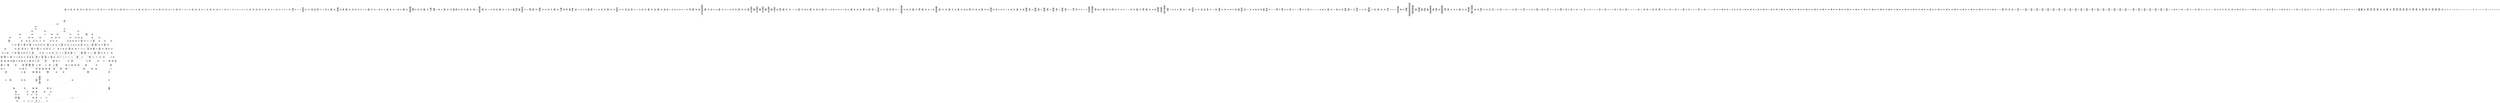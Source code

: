 /* Generated by GvGen v.1.0 (https://www.github.com/stricaud/gvgen) */

digraph G {
compound=true;
   node1 [label="[anywhere]"];
   node2 [label="# 0x0
PUSHX Data
PUSHX Data
MSTORE
PUSHX LogicData
CALLDATASIZE
LT
PUSHX Data
JUMPI
"];
   node3 [label="# 0xd
PUSHX Data
CALLDATALOAD
PUSHX BitData
SHR
PUSHX LogicData
GT
PUSHX Data
JUMPI
"];
   node4 [label="# 0x1e
PUSHX LogicData
GT
PUSHX Data
JUMPI
"];
   node5 [label="# 0x29
PUSHX LogicData
GT
PUSHX Data
JUMPI
"];
   node6 [label="# 0x34
PUSHX LogicData
EQ
PUSHX Data
JUMPI
"];
   node7 [label="# 0x3f
PUSHX LogicData
EQ
PUSHX Data
JUMPI
"];
   node8 [label="# 0x4a
PUSHX LogicData
EQ
PUSHX Data
JUMPI
"];
   node9 [label="# 0x55
PUSHX LogicData
EQ
PUSHX Data
JUMPI
"];
   node10 [label="# 0x60
PUSHX LogicData
EQ
PUSHX Data
JUMPI
"];
   node11 [label="# 0x6b
PUSHX LogicData
EQ
PUSHX Data
JUMPI
"];
   node12 [label="# 0x76
PUSHX Data
JUMP
"];
   node13 [label="# 0x7a
JUMPDEST
PUSHX LogicData
EQ
PUSHX Data
JUMPI
"];
   node14 [label="# 0x86
PUSHX LogicData
EQ
PUSHX Data
JUMPI
"];
   node15 [label="# 0x91
PUSHX LogicData
EQ
PUSHX Data
JUMPI
"];
   node16 [label="# 0x9c
PUSHX LogicData
EQ
PUSHX Data
JUMPI
"];
   node17 [label="# 0xa7
PUSHX LogicData
EQ
PUSHX Data
JUMPI
"];
   node18 [label="# 0xb2
PUSHX Data
JUMP
"];
   node19 [label="# 0xb6
JUMPDEST
PUSHX LogicData
GT
PUSHX Data
JUMPI
"];
   node20 [label="# 0xc2
PUSHX LogicData
EQ
PUSHX Data
JUMPI
"];
   node21 [label="# 0xcd
PUSHX LogicData
EQ
PUSHX Data
JUMPI
"];
   node22 [label="# 0xd8
PUSHX LogicData
EQ
PUSHX Data
JUMPI
"];
   node23 [label="# 0xe3
PUSHX LogicData
EQ
PUSHX Data
JUMPI
"];
   node24 [label="# 0xee
PUSHX LogicData
EQ
PUSHX Data
JUMPI
"];
   node25 [label="# 0xf9
PUSHX Data
JUMP
"];
   node26 [label="# 0xfd
JUMPDEST
PUSHX LogicData
EQ
PUSHX Data
JUMPI
"];
   node27 [label="# 0x109
PUSHX LogicData
EQ
PUSHX Data
JUMPI
"];
   node28 [label="# 0x114
PUSHX LogicData
EQ
PUSHX Data
JUMPI
"];
   node29 [label="# 0x11f
PUSHX LogicData
EQ
PUSHX Data
JUMPI
"];
   node30 [label="# 0x12a
PUSHX LogicData
EQ
PUSHX Data
JUMPI
"];
   node31 [label="# 0x135
PUSHX Data
JUMP
"];
   node32 [label="# 0x139
JUMPDEST
PUSHX LogicData
GT
PUSHX Data
JUMPI
"];
   node33 [label="# 0x145
PUSHX LogicData
GT
PUSHX Data
JUMPI
"];
   node34 [label="# 0x150
PUSHX LogicData
EQ
PUSHX Data
JUMPI
"];
   node35 [label="# 0x15b
PUSHX LogicData
EQ
PUSHX Data
JUMPI
"];
   node36 [label="# 0x166
PUSHX LogicData
EQ
PUSHX Data
JUMPI
"];
   node37 [label="# 0x171
PUSHX LogicData
EQ
PUSHX Data
JUMPI
"];
   node38 [label="# 0x17c
PUSHX LogicData
EQ
PUSHX Data
JUMPI
"];
   node39 [label="# 0x187
PUSHX Data
JUMP
"];
   node40 [label="# 0x18b
JUMPDEST
PUSHX LogicData
EQ
PUSHX Data
JUMPI
"];
   node41 [label="# 0x197
PUSHX LogicData
EQ
PUSHX Data
JUMPI
"];
   node42 [label="# 0x1a2
PUSHX LogicData
EQ
PUSHX Data
JUMPI
"];
   node43 [label="# 0x1ad
PUSHX LogicData
EQ
PUSHX Data
JUMPI
"];
   node44 [label="# 0x1b8
PUSHX LogicData
EQ
PUSHX Data
JUMPI
"];
   node45 [label="# 0x1c3
PUSHX Data
JUMP
"];
   node46 [label="# 0x1c7
JUMPDEST
PUSHX LogicData
GT
PUSHX Data
JUMPI
"];
   node47 [label="# 0x1d3
PUSHX LogicData
EQ
PUSHX Data
JUMPI
"];
   node48 [label="# 0x1de
PUSHX LogicData
EQ
PUSHX Data
JUMPI
"];
   node49 [label="# 0x1e9
PUSHX LogicData
EQ
PUSHX Data
JUMPI
"];
   node50 [label="# 0x1f4
PUSHX LogicData
EQ
PUSHX Data
JUMPI
"];
   node51 [label="# 0x1ff
PUSHX LogicData
EQ
PUSHX Data
JUMPI
"];
   node52 [label="# 0x20a
PUSHX Data
JUMP
"];
   node53 [label="# 0x20e
JUMPDEST
PUSHX LogicData
EQ
PUSHX Data
JUMPI
"];
   node54 [label="# 0x21a
PUSHX LogicData
EQ
PUSHX Data
JUMPI
"];
   node55 [label="# 0x225
PUSHX LogicData
EQ
PUSHX Data
JUMPI
"];
   node56 [label="# 0x230
PUSHX LogicData
EQ
PUSHX Data
JUMPI
"];
   node57 [label="# 0x23b
PUSHX LogicData
EQ
PUSHX Data
JUMPI
"];
   node58 [label="# 0x246
JUMPDEST
PUSHX Data
REVERT
"];
   node59 [label="# 0x24b
JUMPDEST
CALLVALUE
ISZERO
PUSHX Data
JUMPI
"];
   node60 [label="# 0x253
PUSHX Data
REVERT
"];
   node61 [label="# 0x257
JUMPDEST
PUSHX Data
PUSHX ArithData
CALLDATASIZE
SUB
ADD
PUSHX Data
PUSHX Data
JUMP
"];
   node62 [label="# 0x26d
JUMPDEST
PUSHX Data
JUMP
"];
   node63 [label="# 0x272
JUMPDEST
PUSHX MemData
MLOAD
PUSHX Data
PUSHX Data
JUMP
"];
   node64 [label="# 0x27f
JUMPDEST
PUSHX MemData
MLOAD
SUB
RETURN
"];
   node65 [label="# 0x288
JUMPDEST
CALLVALUE
ISZERO
PUSHX Data
JUMPI
"];
   node66 [label="# 0x290
PUSHX Data
REVERT
"];
   node67 [label="# 0x294
JUMPDEST
PUSHX Data
PUSHX Data
JUMP
"];
   node68 [label="# 0x29d
JUMPDEST
PUSHX MemData
MLOAD
PUSHX Data
PUSHX Data
JUMP
"];
   node69 [label="# 0x2aa
JUMPDEST
PUSHX MemData
MLOAD
SUB
RETURN
"];
   node70 [label="# 0x2b3
JUMPDEST
CALLVALUE
ISZERO
PUSHX Data
JUMPI
"];
   node71 [label="# 0x2bb
PUSHX Data
REVERT
"];
   node72 [label="# 0x2bf
JUMPDEST
PUSHX Data
PUSHX ArithData
CALLDATASIZE
SUB
ADD
PUSHX Data
PUSHX Data
JUMP
"];
   node73 [label="# 0x2d5
JUMPDEST
PUSHX Data
JUMP
"];
   node74 [label="# 0x2da
JUMPDEST
PUSHX MemData
MLOAD
PUSHX Data
PUSHX Data
JUMP
"];
   node75 [label="# 0x2e7
JUMPDEST
PUSHX MemData
MLOAD
SUB
RETURN
"];
   node76 [label="# 0x2f0
JUMPDEST
CALLVALUE
ISZERO
PUSHX Data
JUMPI
"];
   node77 [label="# 0x2f8
PUSHX Data
REVERT
"];
   node78 [label="# 0x2fc
JUMPDEST
PUSHX Data
PUSHX ArithData
CALLDATASIZE
SUB
ADD
PUSHX Data
PUSHX Data
JUMP
"];
   node79 [label="# 0x312
JUMPDEST
PUSHX Data
JUMP
"];
   node80 [label="# 0x317
JUMPDEST
STOP
"];
   node81 [label="# 0x319
JUMPDEST
CALLVALUE
ISZERO
PUSHX Data
JUMPI
"];
   node82 [label="# 0x321
PUSHX Data
REVERT
"];
   node83 [label="# 0x325
JUMPDEST
PUSHX Data
PUSHX Data
JUMP
"];
   node84 [label="# 0x32e
JUMPDEST
PUSHX MemData
MLOAD
PUSHX Data
PUSHX Data
JUMP
"];
   node85 [label="# 0x33b
JUMPDEST
PUSHX MemData
MLOAD
SUB
RETURN
"];
   node86 [label="# 0x344
JUMPDEST
CALLVALUE
ISZERO
PUSHX Data
JUMPI
"];
   node87 [label="# 0x34c
PUSHX Data
REVERT
"];
   node88 [label="# 0x350
JUMPDEST
PUSHX Data
PUSHX Data
JUMP
"];
   node89 [label="# 0x359
JUMPDEST
PUSHX MemData
MLOAD
PUSHX Data
PUSHX Data
JUMP
"];
   node90 [label="# 0x366
JUMPDEST
PUSHX MemData
MLOAD
SUB
RETURN
"];
   node91 [label="# 0x36f
JUMPDEST
CALLVALUE
ISZERO
PUSHX Data
JUMPI
"];
   node92 [label="# 0x377
PUSHX Data
REVERT
"];
   node93 [label="# 0x37b
JUMPDEST
PUSHX Data
PUSHX ArithData
CALLDATASIZE
SUB
ADD
PUSHX Data
PUSHX Data
JUMP
"];
   node94 [label="# 0x391
JUMPDEST
PUSHX Data
JUMP
"];
   node95 [label="# 0x396
JUMPDEST
STOP
"];
   node96 [label="# 0x398
JUMPDEST
CALLVALUE
ISZERO
PUSHX Data
JUMPI
"];
   node97 [label="# 0x3a0
PUSHX Data
REVERT
"];
   node98 [label="# 0x3a4
JUMPDEST
PUSHX Data
PUSHX ArithData
CALLDATASIZE
SUB
ADD
PUSHX Data
PUSHX Data
JUMP
"];
   node99 [label="# 0x3ba
JUMPDEST
PUSHX Data
JUMP
"];
   node100 [label="# 0x3bf
JUMPDEST
PUSHX MemData
MLOAD
PUSHX Data
PUSHX Data
JUMP
"];
   node101 [label="# 0x3cc
JUMPDEST
PUSHX MemData
MLOAD
SUB
RETURN
"];
   node102 [label="# 0x3d5
JUMPDEST
CALLVALUE
ISZERO
PUSHX Data
JUMPI
"];
   node103 [label="# 0x3dd
PUSHX Data
REVERT
"];
   node104 [label="# 0x3e1
JUMPDEST
PUSHX Data
PUSHX ArithData
CALLDATASIZE
SUB
ADD
PUSHX Data
PUSHX Data
JUMP
"];
   node105 [label="# 0x3f7
JUMPDEST
PUSHX Data
JUMP
"];
   node106 [label="# 0x3fc
JUMPDEST
PUSHX MemData
MLOAD
PUSHX Data
PUSHX Data
JUMP
"];
   node107 [label="# 0x409
JUMPDEST
PUSHX MemData
MLOAD
SUB
RETURN
"];
   node108 [label="# 0x412
JUMPDEST
CALLVALUE
ISZERO
PUSHX Data
JUMPI
"];
   node109 [label="# 0x41a
PUSHX Data
REVERT
"];
   node110 [label="# 0x41e
JUMPDEST
PUSHX Data
PUSHX ArithData
CALLDATASIZE
SUB
ADD
PUSHX Data
PUSHX Data
JUMP
"];
   node111 [label="# 0x434
JUMPDEST
PUSHX Data
JUMP
"];
   node112 [label="# 0x439
JUMPDEST
STOP
"];
   node113 [label="# 0x43b
JUMPDEST
CALLVALUE
ISZERO
PUSHX Data
JUMPI
"];
   node114 [label="# 0x443
PUSHX Data
REVERT
"];
   node115 [label="# 0x447
JUMPDEST
PUSHX Data
PUSHX ArithData
CALLDATASIZE
SUB
ADD
PUSHX Data
PUSHX Data
JUMP
"];
   node116 [label="# 0x45d
JUMPDEST
PUSHX Data
JUMP
"];
   node117 [label="# 0x462
JUMPDEST
STOP
"];
   node118 [label="# 0x464
JUMPDEST
CALLVALUE
ISZERO
PUSHX Data
JUMPI
"];
   node119 [label="# 0x46c
PUSHX Data
REVERT
"];
   node120 [label="# 0x470
JUMPDEST
PUSHX Data
PUSHX ArithData
CALLDATASIZE
SUB
ADD
PUSHX Data
PUSHX Data
JUMP
"];
   node121 [label="# 0x486
JUMPDEST
PUSHX Data
JUMP
"];
   node122 [label="# 0x48b
JUMPDEST
PUSHX MemData
MLOAD
PUSHX Data
PUSHX Data
JUMP
"];
   node123 [label="# 0x498
JUMPDEST
PUSHX MemData
MLOAD
SUB
RETURN
"];
   node124 [label="# 0x4a1
JUMPDEST
CALLVALUE
ISZERO
PUSHX Data
JUMPI
"];
   node125 [label="# 0x4a9
PUSHX Data
REVERT
"];
   node126 [label="# 0x4ad
JUMPDEST
PUSHX Data
PUSHX Data
JUMP
"];
   node127 [label="# 0x4b6
JUMPDEST
PUSHX MemData
MLOAD
PUSHX Data
PUSHX Data
JUMP
"];
   node128 [label="# 0x4c3
JUMPDEST
PUSHX MemData
MLOAD
SUB
RETURN
"];
   node129 [label="# 0x4cc
JUMPDEST
CALLVALUE
ISZERO
PUSHX Data
JUMPI
"];
   node130 [label="# 0x4d4
PUSHX Data
REVERT
"];
   node131 [label="# 0x4d8
JUMPDEST
PUSHX Data
PUSHX ArithData
CALLDATASIZE
SUB
ADD
PUSHX Data
PUSHX Data
JUMP
"];
   node132 [label="# 0x4ee
JUMPDEST
PUSHX Data
JUMP
"];
   node133 [label="# 0x4f3
JUMPDEST
STOP
"];
   node134 [label="# 0x4f5
JUMPDEST
CALLVALUE
ISZERO
PUSHX Data
JUMPI
"];
   node135 [label="# 0x4fd
PUSHX Data
REVERT
"];
   node136 [label="# 0x501
JUMPDEST
PUSHX Data
PUSHX Data
JUMP
"];
   node137 [label="# 0x50a
JUMPDEST
PUSHX MemData
MLOAD
PUSHX Data
PUSHX Data
JUMP
"];
   node138 [label="# 0x517
JUMPDEST
PUSHX MemData
MLOAD
SUB
RETURN
"];
   node139 [label="# 0x520
JUMPDEST
CALLVALUE
ISZERO
PUSHX Data
JUMPI
"];
   node140 [label="# 0x528
PUSHX Data
REVERT
"];
   node141 [label="# 0x52c
JUMPDEST
PUSHX Data
PUSHX ArithData
CALLDATASIZE
SUB
ADD
PUSHX Data
PUSHX Data
JUMP
"];
   node142 [label="# 0x542
JUMPDEST
PUSHX Data
JUMP
"];
   node143 [label="# 0x547
JUMPDEST
PUSHX MemData
MLOAD
PUSHX Data
PUSHX Data
JUMP
"];
   node144 [label="# 0x554
JUMPDEST
PUSHX MemData
MLOAD
SUB
RETURN
"];
   node145 [label="# 0x55d
JUMPDEST
CALLVALUE
ISZERO
PUSHX Data
JUMPI
"];
   node146 [label="# 0x565
PUSHX Data
REVERT
"];
   node147 [label="# 0x569
JUMPDEST
PUSHX Data
PUSHX Data
JUMP
"];
   node148 [label="# 0x572
JUMPDEST
PUSHX MemData
MLOAD
PUSHX Data
PUSHX Data
JUMP
"];
   node149 [label="# 0x57f
JUMPDEST
PUSHX MemData
MLOAD
SUB
RETURN
"];
   node150 [label="# 0x588
JUMPDEST
CALLVALUE
ISZERO
PUSHX Data
JUMPI
"];
   node151 [label="# 0x590
PUSHX Data
REVERT
"];
   node152 [label="# 0x594
JUMPDEST
PUSHX Data
PUSHX ArithData
CALLDATASIZE
SUB
ADD
PUSHX Data
PUSHX Data
JUMP
"];
   node153 [label="# 0x5aa
JUMPDEST
PUSHX Data
JUMP
"];
   node154 [label="# 0x5af
JUMPDEST
STOP
"];
   node155 [label="# 0x5b1
JUMPDEST
CALLVALUE
ISZERO
PUSHX Data
JUMPI
"];
   node156 [label="# 0x5b9
PUSHX Data
REVERT
"];
   node157 [label="# 0x5bd
JUMPDEST
PUSHX Data
PUSHX ArithData
CALLDATASIZE
SUB
ADD
PUSHX Data
PUSHX Data
JUMP
"];
   node158 [label="# 0x5d3
JUMPDEST
PUSHX Data
JUMP
"];
   node159 [label="# 0x5d8
JUMPDEST
PUSHX MemData
MLOAD
PUSHX Data
PUSHX Data
JUMP
"];
   node160 [label="# 0x5e5
JUMPDEST
PUSHX MemData
MLOAD
SUB
RETURN
"];
   node161 [label="# 0x5ee
JUMPDEST
CALLVALUE
ISZERO
PUSHX Data
JUMPI
"];
   node162 [label="# 0x5f6
PUSHX Data
REVERT
"];
   node163 [label="# 0x5fa
JUMPDEST
PUSHX Data
PUSHX Data
JUMP
"];
   node164 [label="# 0x603
JUMPDEST
STOP
"];
   node165 [label="# 0x605
JUMPDEST
CALLVALUE
ISZERO
PUSHX Data
JUMPI
"];
   node166 [label="# 0x60d
PUSHX Data
REVERT
"];
   node167 [label="# 0x611
JUMPDEST
PUSHX Data
PUSHX ArithData
CALLDATASIZE
SUB
ADD
PUSHX Data
PUSHX Data
JUMP
"];
   node168 [label="# 0x627
JUMPDEST
PUSHX Data
JUMP
"];
   node169 [label="# 0x62c
JUMPDEST
STOP
"];
   node170 [label="# 0x62e
JUMPDEST
CALLVALUE
ISZERO
PUSHX Data
JUMPI
"];
   node171 [label="# 0x636
PUSHX Data
REVERT
"];
   node172 [label="# 0x63a
JUMPDEST
PUSHX Data
PUSHX ArithData
CALLDATASIZE
SUB
ADD
PUSHX Data
PUSHX Data
JUMP
"];
   node173 [label="# 0x650
JUMPDEST
PUSHX Data
JUMP
"];
   node174 [label="# 0x655
JUMPDEST
PUSHX MemData
MLOAD
PUSHX Data
PUSHX Data
JUMP
"];
   node175 [label="# 0x662
JUMPDEST
PUSHX MemData
MLOAD
SUB
RETURN
"];
   node176 [label="# 0x66b
JUMPDEST
CALLVALUE
ISZERO
PUSHX Data
JUMPI
"];
   node177 [label="# 0x673
PUSHX Data
REVERT
"];
   node178 [label="# 0x677
JUMPDEST
PUSHX Data
PUSHX Data
JUMP
"];
   node179 [label="# 0x680
JUMPDEST
PUSHX MemData
MLOAD
PUSHX Data
PUSHX Data
JUMP
"];
   node180 [label="# 0x68d
JUMPDEST
PUSHX MemData
MLOAD
SUB
RETURN
"];
   node181 [label="# 0x696
JUMPDEST
CALLVALUE
ISZERO
PUSHX Data
JUMPI
"];
   node182 [label="# 0x69e
PUSHX Data
REVERT
"];
   node183 [label="# 0x6a2
JUMPDEST
PUSHX Data
PUSHX ArithData
CALLDATASIZE
SUB
ADD
PUSHX Data
PUSHX Data
JUMP
"];
   node184 [label="# 0x6b8
JUMPDEST
PUSHX Data
JUMP
"];
   node185 [label="# 0x6bd
JUMPDEST
STOP
"];
   node186 [label="# 0x6bf
JUMPDEST
CALLVALUE
ISZERO
PUSHX Data
JUMPI
"];
   node187 [label="# 0x6c7
PUSHX Data
REVERT
"];
   node188 [label="# 0x6cb
JUMPDEST
PUSHX Data
PUSHX Data
JUMP
"];
   node189 [label="# 0x6d4
JUMPDEST
PUSHX MemData
MLOAD
PUSHX Data
PUSHX Data
JUMP
"];
   node190 [label="# 0x6e1
JUMPDEST
PUSHX MemData
MLOAD
SUB
RETURN
"];
   node191 [label="# 0x6ea
JUMPDEST
CALLVALUE
ISZERO
PUSHX Data
JUMPI
"];
   node192 [label="# 0x6f2
PUSHX Data
REVERT
"];
   node193 [label="# 0x6f6
JUMPDEST
PUSHX Data
PUSHX Data
JUMP
"];
   node194 [label="# 0x6ff
JUMPDEST
PUSHX MemData
MLOAD
PUSHX Data
PUSHX Data
JUMP
"];
   node195 [label="# 0x70c
JUMPDEST
PUSHX MemData
MLOAD
SUB
RETURN
"];
   node196 [label="# 0x715
JUMPDEST
CALLVALUE
ISZERO
PUSHX Data
JUMPI
"];
   node197 [label="# 0x71d
PUSHX Data
REVERT
"];
   node198 [label="# 0x721
JUMPDEST
PUSHX Data
PUSHX Data
JUMP
"];
   node199 [label="# 0x72a
JUMPDEST
PUSHX MemData
MLOAD
PUSHX Data
PUSHX Data
JUMP
"];
   node200 [label="# 0x737
JUMPDEST
PUSHX MemData
MLOAD
SUB
RETURN
"];
   node201 [label="# 0x740
JUMPDEST
CALLVALUE
ISZERO
PUSHX Data
JUMPI
"];
   node202 [label="# 0x748
PUSHX Data
REVERT
"];
   node203 [label="# 0x74c
JUMPDEST
PUSHX Data
PUSHX ArithData
CALLDATASIZE
SUB
ADD
PUSHX Data
PUSHX Data
JUMP
"];
   node204 [label="# 0x762
JUMPDEST
PUSHX Data
JUMP
"];
   node205 [label="# 0x767
JUMPDEST
STOP
"];
   node206 [label="# 0x769
JUMPDEST
CALLVALUE
ISZERO
PUSHX Data
JUMPI
"];
   node207 [label="# 0x771
PUSHX Data
REVERT
"];
   node208 [label="# 0x775
JUMPDEST
PUSHX Data
PUSHX Data
JUMP
"];
   node209 [label="# 0x77e
JUMPDEST
PUSHX MemData
MLOAD
PUSHX Data
PUSHX Data
JUMP
"];
   node210 [label="# 0x78b
JUMPDEST
PUSHX MemData
MLOAD
SUB
RETURN
"];
   node211 [label="# 0x794
JUMPDEST
CALLVALUE
ISZERO
PUSHX Data
JUMPI
"];
   node212 [label="# 0x79c
PUSHX Data
REVERT
"];
   node213 [label="# 0x7a0
JUMPDEST
PUSHX Data
PUSHX ArithData
CALLDATASIZE
SUB
ADD
PUSHX Data
PUSHX Data
JUMP
"];
   node214 [label="# 0x7b6
JUMPDEST
PUSHX Data
JUMP
"];
   node215 [label="# 0x7bb
JUMPDEST
STOP
"];
   node216 [label="# 0x7bd
JUMPDEST
CALLVALUE
ISZERO
PUSHX Data
JUMPI
"];
   node217 [label="# 0x7c5
PUSHX Data
REVERT
"];
   node218 [label="# 0x7c9
JUMPDEST
PUSHX Data
PUSHX ArithData
CALLDATASIZE
SUB
ADD
PUSHX Data
PUSHX Data
JUMP
"];
   node219 [label="# 0x7df
JUMPDEST
PUSHX Data
JUMP
"];
   node220 [label="# 0x7e4
JUMPDEST
STOP
"];
   node221 [label="# 0x7e6
JUMPDEST
CALLVALUE
ISZERO
PUSHX Data
JUMPI
"];
   node222 [label="# 0x7ee
PUSHX Data
REVERT
"];
   node223 [label="# 0x7f2
JUMPDEST
PUSHX Data
PUSHX ArithData
CALLDATASIZE
SUB
ADD
PUSHX Data
PUSHX Data
JUMP
"];
   node224 [label="# 0x808
JUMPDEST
PUSHX Data
JUMP
"];
   node225 [label="# 0x80d
JUMPDEST
STOP
"];
   node226 [label="# 0x80f
JUMPDEST
PUSHX Data
PUSHX ArithData
CALLDATASIZE
SUB
ADD
PUSHX Data
PUSHX Data
JUMP
"];
   node227 [label="# 0x824
JUMPDEST
PUSHX Data
JUMP
"];
   node228 [label="# 0x829
JUMPDEST
STOP
"];
   node229 [label="# 0x82b
JUMPDEST
CALLVALUE
ISZERO
PUSHX Data
JUMPI
"];
   node230 [label="# 0x833
PUSHX Data
REVERT
"];
   node231 [label="# 0x837
JUMPDEST
PUSHX Data
PUSHX ArithData
CALLDATASIZE
SUB
ADD
PUSHX Data
PUSHX Data
JUMP
"];
   node232 [label="# 0x84d
JUMPDEST
PUSHX Data
JUMP
"];
   node233 [label="# 0x852
JUMPDEST
PUSHX MemData
MLOAD
PUSHX Data
PUSHX Data
JUMP
"];
   node234 [label="# 0x85f
JUMPDEST
PUSHX MemData
MLOAD
SUB
RETURN
"];
   node235 [label="# 0x868
JUMPDEST
CALLVALUE
ISZERO
PUSHX Data
JUMPI
"];
   node236 [label="# 0x870
PUSHX Data
REVERT
"];
   node237 [label="# 0x874
JUMPDEST
PUSHX Data
PUSHX Data
JUMP
"];
   node238 [label="# 0x87d
JUMPDEST
PUSHX MemData
MLOAD
PUSHX Data
PUSHX Data
JUMP
"];
   node239 [label="# 0x88a
JUMPDEST
PUSHX MemData
MLOAD
SUB
RETURN
"];
   node240 [label="# 0x893
JUMPDEST
CALLVALUE
ISZERO
PUSHX Data
JUMPI
"];
   node241 [label="# 0x89b
PUSHX Data
REVERT
"];
   node242 [label="# 0x89f
JUMPDEST
PUSHX Data
PUSHX ArithData
CALLDATASIZE
SUB
ADD
PUSHX Data
PUSHX Data
JUMP
"];
   node243 [label="# 0x8b5
JUMPDEST
PUSHX Data
JUMP
"];
   node244 [label="# 0x8ba
JUMPDEST
PUSHX MemData
MLOAD
PUSHX Data
PUSHX Data
JUMP
"];
   node245 [label="# 0x8c7
JUMPDEST
PUSHX MemData
MLOAD
SUB
RETURN
"];
   node246 [label="# 0x8d0
JUMPDEST
CALLVALUE
ISZERO
PUSHX Data
JUMPI
"];
   node247 [label="# 0x8d8
PUSHX Data
REVERT
"];
   node248 [label="# 0x8dc
JUMPDEST
PUSHX Data
PUSHX ArithData
CALLDATASIZE
SUB
ADD
PUSHX Data
PUSHX Data
JUMP
"];
   node249 [label="# 0x8f2
JUMPDEST
PUSHX Data
JUMP
"];
   node250 [label="# 0x8f7
JUMPDEST
STOP
"];
   node251 [label="# 0x8f9
JUMPDEST
CALLVALUE
ISZERO
PUSHX Data
JUMPI
"];
   node252 [label="# 0x901
PUSHX Data
REVERT
"];
   node253 [label="# 0x905
JUMPDEST
PUSHX Data
PUSHX Data
JUMP
"];
   node254 [label="# 0x90e
JUMPDEST
PUSHX MemData
MLOAD
PUSHX Data
PUSHX Data
JUMP
"];
   node255 [label="# 0x91b
JUMPDEST
PUSHX MemData
MLOAD
SUB
RETURN
"];
   node256 [label="# 0x924
JUMPDEST
PUSHX Data
PUSHX ArithData
CALLDATASIZE
SUB
ADD
PUSHX Data
PUSHX Data
JUMP
"];
   node257 [label="# 0x939
JUMPDEST
PUSHX Data
JUMP
"];
   node258 [label="# 0x93e
JUMPDEST
STOP
"];
   node259 [label="# 0x940
JUMPDEST
PUSHX Data
PUSHX ArithData
CALLDATASIZE
SUB
ADD
PUSHX Data
PUSHX Data
JUMP
"];
   node260 [label="# 0x955
JUMPDEST
PUSHX Data
JUMP
"];
   node261 [label="# 0x95a
JUMPDEST
STOP
"];
   node262 [label="# 0x95c
JUMPDEST
CALLVALUE
ISZERO
PUSHX Data
JUMPI
"];
   node263 [label="# 0x964
PUSHX Data
REVERT
"];
   node264 [label="# 0x968
JUMPDEST
PUSHX Data
PUSHX Data
JUMP
"];
   node265 [label="# 0x971
JUMPDEST
PUSHX MemData
MLOAD
PUSHX Data
PUSHX Data
JUMP
"];
   node266 [label="# 0x97e
JUMPDEST
PUSHX MemData
MLOAD
SUB
RETURN
"];
   node267 [label="# 0x987
JUMPDEST
PUSHX Data
PUSHX BitData
PUSHX BitData
NOT
AND
PUSHX BitData
NOT
AND
EQ
PUSHX Data
JUMPI
"];
   node268 [label="# 0x9f0
PUSHX Data
PUSHX Data
JUMP
"];
   node269 [label="# 0x9f9
JUMPDEST
"];
   node270 [label="# 0x9fa
JUMPDEST
JUMP
"];
   node271 [label="# 0xa01
JUMPDEST
PUSHX Data
PUSHX StorData
SLOAD
PUSHX Data
PUSHX Data
JUMP
"];
   node272 [label="# 0xa10
JUMPDEST
PUSHX ArithData
ADD
PUSHX ArithData
DIV
MUL
PUSHX ArithData
ADD
PUSHX MemData
MLOAD
ADD
PUSHX Data
MSTORE
MSTORE
PUSHX ArithData
ADD
SLOAD
PUSHX Data
PUSHX Data
JUMP
"];
   node273 [label="# 0xa3c
JUMPDEST
ISZERO
PUSHX Data
JUMPI
"];
   node274 [label="# 0xa43
PUSHX LogicData
LT
PUSHX Data
JUMPI
"];
   node275 [label="# 0xa4b
PUSHX ArithData
SLOAD
DIV
MUL
MSTORE
PUSHX ArithData
ADD
PUSHX Data
JUMP
"];
   node276 [label="# 0xa5e
JUMPDEST
ADD
PUSHX Data
MSTORE
PUSHX Data
PUSHX Data
SHA3
"];
   node277 [label="# 0xa6c
JUMPDEST
SLOAD
MSTORE
PUSHX ArithData
ADD
PUSHX ArithData
ADD
GT
PUSHX Data
JUMPI
"];
   node278 [label="# 0xa80
SUB
PUSHX BitData
AND
ADD
"];
   node279 [label="# 0xa89
JUMPDEST
JUMP
"];
   node280 [label="# 0xa93
JUMPDEST
PUSHX Data
PUSHX Data
PUSHX Data
JUMP
"];
   node281 [label="# 0xa9e
JUMPDEST
PUSHX Data
JUMPI
"];
   node282 [label="# 0xaa3
PUSHX MemData
MLOAD
PUSHX Data
MSTORE
PUSHX ArithData
ADD
PUSHX Data
PUSHX Data
JUMP
"];
   node283 [label="# 0xad4
JUMPDEST
PUSHX MemData
MLOAD
SUB
REVERT
"];
   node284 [label="# 0xadd
JUMPDEST
PUSHX Data
PUSHX ArithData
MSTORE
PUSHX ArithData
ADD
MSTORE
PUSHX ArithData
ADD
PUSHX Data
SHA3
PUSHX ArithData
SLOAD
PUSHX ArithData
EXP
DIV
PUSHX BitData
AND
JUMP
"];
   node285 [label="# 0xb18
JUMPDEST
PUSHX Data
PUSHX Data
PUSHX Data
JUMP
"];
   node286 [label="# 0xb23
JUMPDEST
PUSHX BitData
AND
PUSHX BitData
AND
EQ
ISZERO
PUSHX Data
JUMPI
"];
   node287 [label="# 0xb5a
PUSHX MemData
MLOAD
PUSHX Data
MSTORE
PUSHX ArithData
ADD
PUSHX Data
PUSHX Data
JUMP
"];
   node288 [label="# 0xb8b
JUMPDEST
PUSHX MemData
MLOAD
SUB
REVERT
"];
   node289 [label="# 0xb94
JUMPDEST
PUSHX BitData
AND
PUSHX Data
PUSHX Data
JUMP
"];
   node290 [label="# 0xbb3
JUMPDEST
PUSHX BitData
AND
EQ
PUSHX Data
JUMPI
"];
   node291 [label="# 0xbd0
PUSHX Data
PUSHX Data
PUSHX Data
JUMP
"];
   node292 [label="# 0xbdc
JUMPDEST
PUSHX Data
JUMP
"];
   node293 [label="# 0xbe1
JUMPDEST
"];
   node294 [label="# 0xbe2
JUMPDEST
PUSHX Data
JUMPI
"];
   node295 [label="# 0xbe7
PUSHX MemData
MLOAD
PUSHX Data
MSTORE
PUSHX ArithData
ADD
PUSHX Data
PUSHX Data
JUMP
"];
   node296 [label="# 0xc18
JUMPDEST
PUSHX MemData
MLOAD
SUB
REVERT
"];
   node297 [label="# 0xc21
JUMPDEST
PUSHX Data
PUSHX Data
JUMP
"];
   node298 [label="# 0xc2b
JUMPDEST
JUMP
"];
   node299 [label="# 0xc30
JUMPDEST
PUSHX StorData
PUSHX ArithData
SLOAD
PUSHX ArithData
EXP
DIV
PUSHX BitData
AND
JUMP
"];
   node300 [label="# 0xc56
JUMPDEST
PUSHX Data
PUSHX StorData
SLOAD
JUMP
"];
   node301 [label="# 0xc63
JUMPDEST
PUSHX Data
PUSHX Data
PUSHX Data
JUMP
"];
   node302 [label="# 0xc6e
JUMPDEST
PUSHX Data
JUMP
"];
   node303 [label="# 0xc74
JUMPDEST
PUSHX Data
JUMPI
"];
   node304 [label="# 0xc79
PUSHX MemData
MLOAD
PUSHX Data
MSTORE
PUSHX ArithData
ADD
PUSHX Data
PUSHX Data
JUMP
"];
   node305 [label="# 0xcaa
JUMPDEST
PUSHX MemData
MLOAD
SUB
REVERT
"];
   node306 [label="# 0xcb3
JUMPDEST
PUSHX Data
PUSHX Data
JUMP
"];
   node307 [label="# 0xcbe
JUMPDEST
JUMP
"];
   node308 [label="# 0xcc3
JUMPDEST
PUSHX Data
PUSHX Data
PUSHX Data
JUMP
"];
   node309 [label="# 0xcce
JUMPDEST
LT
PUSHX Data
JUMPI
"];
   node310 [label="# 0xcd5
PUSHX MemData
MLOAD
PUSHX Data
MSTORE
PUSHX ArithData
ADD
PUSHX Data
PUSHX Data
JUMP
"];
   node311 [label="# 0xd06
JUMPDEST
PUSHX MemData
MLOAD
SUB
REVERT
"];
   node312 [label="# 0xd0f
JUMPDEST
PUSHX Data
PUSHX ArithData
PUSHX BitData
AND
PUSHX BitData
AND
MSTORE
PUSHX ArithData
ADD
MSTORE
PUSHX ArithData
ADD
PUSHX Data
SHA3
PUSHX ArithData
MSTORE
PUSHX ArithData
ADD
MSTORE
PUSHX ArithData
ADD
PUSHX Data
SHA3
SLOAD
JUMP
"];
   node313 [label="# 0xd68
JUMPDEST
PUSHX Data
PUSHX Data
MSTORE
PUSHX Data
MSTORE
PUSHX Data
PUSHX Data
SHA3
PUSHX Data
SLOAD
JUMP
"];
   node314 [label="# 0xd80
JUMPDEST
PUSHX Data
PUSHX Data
JUMP
"];
   node315 [label="# 0xd88
JUMPDEST
PUSHX BitData
AND
PUSHX Data
PUSHX Data
JUMP
"];
   node316 [label="# 0xda6
JUMPDEST
PUSHX BitData
AND
EQ
PUSHX Data
JUMPI
"];
   node317 [label="# 0xdc2
PUSHX MemData
MLOAD
PUSHX Data
MSTORE
PUSHX ArithData
ADD
PUSHX Data
PUSHX Data
JUMP
"];
   node318 [label="# 0xdf3
JUMPDEST
PUSHX MemData
MLOAD
SUB
REVERT
"];
   node319 [label="# 0xdfc
JUMPDEST
PUSHX StorData
PUSHX ArithData
PUSHX ArithData
EXP
SLOAD
PUSHX ArithData
MUL
NOT
AND
ISZERO
ISZERO
MUL
OR
SSTORE
JUMP
"];
   node320 [label="# 0xe19
JUMPDEST
PUSHX Data
PUSHX MemData
MLOAD
PUSHX ArithData
ADD
PUSHX Data
MSTORE
PUSHX Data
MSTORE
PUSHX Data
JUMP
"];
   node321 [label="# 0xe34
JUMPDEST
JUMP
"];
   node322 [label="# 0xe39
JUMPDEST
PUSHX Data
PUSHX Data
PUSHX Data
JUMP
"];
   node323 [label="# 0xe43
JUMPDEST
LT
PUSHX Data
JUMPI
"];
   node324 [label="# 0xe4a
PUSHX MemData
MLOAD
PUSHX Data
MSTORE
PUSHX ArithData
ADD
PUSHX Data
PUSHX Data
JUMP
"];
   node325 [label="# 0xe7b
JUMPDEST
PUSHX MemData
MLOAD
SUB
REVERT
"];
   node326 [label="# 0xe84
JUMPDEST
PUSHX StorData
SLOAD
LT
PUSHX Data
JUMPI
"];
   node327 [label="# 0xe90
PUSHX Data
PUSHX Data
MSTORE
PUSHX Data
PUSHX Data
MSTORE
PUSHX Data
PUSHX Data
REVERT
"];
   node328 [label="# 0xebe
JUMPDEST
PUSHX Data
MSTORE
PUSHX Data
PUSHX Data
SHA3
ADD
SLOAD
JUMP
"];
   node329 [label="# 0xed0
JUMPDEST
PUSHX StorData
PUSHX ArithData
SLOAD
PUSHX ArithData
EXP
DIV
PUSHX BitData
AND
JUMP
"];
   node330 [label="# 0xee3
JUMPDEST
PUSHX Data
PUSHX Data
JUMP
"];
   node331 [label="# 0xeeb
JUMPDEST
PUSHX BitData
AND
PUSHX Data
PUSHX Data
JUMP
"];
   node332 [label="# 0xf09
JUMPDEST
PUSHX BitData
AND
EQ
PUSHX Data
JUMPI
"];
   node333 [label="# 0xf25
PUSHX MemData
MLOAD
PUSHX Data
MSTORE
PUSHX ArithData
ADD
PUSHX Data
PUSHX Data
JUMP
"];
   node334 [label="# 0xf56
JUMPDEST
PUSHX MemData
MLOAD
SUB
REVERT
"];
   node335 [label="# 0xf5f
JUMPDEST
PUSHX Data
MLOAD
PUSHX ArithData
ADD
PUSHX Data
PUSHX Data
JUMP
"];
   node336 [label="# 0xf75
JUMPDEST
JUMP
"];
   node337 [label="# 0xf79
JUMPDEST
PUSHX StorData
PUSHX ArithData
SLOAD
PUSHX ArithData
EXP
DIV
PUSHX BitData
AND
JUMP
"];
   node338 [label="# 0xf9f
JUMPDEST
PUSHX Data
PUSHX Data
PUSHX ArithData
MSTORE
PUSHX ArithData
ADD
MSTORE
PUSHX ArithData
ADD
PUSHX Data
SHA3
PUSHX ArithData
SLOAD
PUSHX ArithData
EXP
DIV
PUSHX BitData
AND
PUSHX BitData
PUSHX BitData
AND
PUSHX BitData
AND
EQ
ISZERO
PUSHX Data
JUMPI
"];
   node339 [label="# 0x100e
PUSHX MemData
MLOAD
PUSHX Data
MSTORE
PUSHX ArithData
ADD
PUSHX Data
PUSHX Data
JUMP
"];
   node340 [label="# 0x103f
JUMPDEST
PUSHX MemData
MLOAD
SUB
REVERT
"];
   node341 [label="# 0x1048
JUMPDEST
JUMP
"];
   node342 [label="# 0x1051
JUMPDEST
PUSHX StorData
PUSHX ArithData
SLOAD
PUSHX ArithData
EXP
DIV
PUSHX BitData
AND
JUMP
"];
   node343 [label="# 0x1064
JUMPDEST
PUSHX Data
PUSHX Data
JUMP
"];
   node344 [label="# 0x106c
JUMPDEST
PUSHX BitData
AND
PUSHX Data
PUSHX Data
JUMP
"];
   node345 [label="# 0x108a
JUMPDEST
PUSHX BitData
AND
EQ
PUSHX Data
JUMPI
"];
   node346 [label="# 0x10a6
PUSHX MemData
MLOAD
PUSHX Data
MSTORE
PUSHX ArithData
ADD
PUSHX Data
PUSHX Data
JUMP
"];
   node347 [label="# 0x10d7
JUMPDEST
PUSHX MemData
MLOAD
SUB
REVERT
"];
   node348 [label="# 0x10e0
JUMPDEST
PUSHX Data
"];
   node349 [label="# 0x10e3
JUMPDEST
MLOAD
LT
ISZERO
PUSHX Data
JUMPI
"];
   node350 [label="# 0x10ed
MLOAD
LT
PUSHX Data
JUMPI
"];
   node351 [label="# 0x10f7
PUSHX Data
PUSHX Data
MSTORE
PUSHX Data
PUSHX Data
MSTORE
PUSHX Data
PUSHX Data
REVERT
"];
   node352 [label="# 0x1125
JUMPDEST
PUSHX ArithData
MUL
PUSHX ArithData
ADD
ADD
MLOAD
PUSHX Data
PUSHX Data
MLOAD
LT
PUSHX Data
JUMPI
"];
   node353 [label="# 0x113c
PUSHX Data
PUSHX Data
MSTORE
PUSHX Data
PUSHX Data
MSTORE
PUSHX Data
PUSHX Data
REVERT
"];
   node354 [label="# 0x116a
JUMPDEST
PUSHX ArithData
MUL
PUSHX ArithData
ADD
ADD
MLOAD
PUSHX BitData
AND
PUSHX BitData
AND
MSTORE
PUSHX ArithData
ADD
MSTORE
PUSHX ArithData
ADD
PUSHX Data
SHA3
SSTORE
PUSHX Data
PUSHX Data
JUMP
"];
   node355 [label="# 0x11bb
JUMPDEST
PUSHX Data
JUMP
"];
   node356 [label="# 0x11c3
JUMPDEST
JUMP
"];
   node357 [label="# 0x11c8
JUMPDEST
PUSHX BitData
PUSHX BitData
AND
PUSHX BitData
AND
EQ
ISZERO
PUSHX Data
JUMPI
"];
   node358 [label="# 0x11ff
PUSHX MemData
MLOAD
PUSHX Data
MSTORE
PUSHX ArithData
ADD
PUSHX Data
PUSHX Data
JUMP
"];
   node359 [label="# 0x1230
JUMPDEST
PUSHX MemData
MLOAD
SUB
REVERT
"];
   node360 [label="# 0x1239
JUMPDEST
PUSHX Data
PUSHX ArithData
PUSHX BitData
AND
PUSHX BitData
AND
MSTORE
PUSHX ArithData
ADD
MSTORE
PUSHX ArithData
ADD
PUSHX Data
SHA3
SLOAD
JUMP
"];
   node361 [label="# 0x1280
JUMPDEST
PUSHX Data
PUSHX Data
JUMP
"];
   node362 [label="# 0x1288
JUMPDEST
PUSHX BitData
AND
PUSHX Data
PUSHX Data
JUMP
"];
   node363 [label="# 0x12a6
JUMPDEST
PUSHX BitData
AND
EQ
PUSHX Data
JUMPI
"];
   node364 [label="# 0x12c2
PUSHX MemData
MLOAD
PUSHX Data
MSTORE
PUSHX ArithData
ADD
PUSHX Data
PUSHX Data
JUMP
"];
   node365 [label="# 0x12f3
JUMPDEST
PUSHX MemData
MLOAD
SUB
REVERT
"];
   node366 [label="# 0x12fc
JUMPDEST
PUSHX Data
PUSHX Data
PUSHX Data
JUMP
"];
   node367 [label="# 0x1306
JUMPDEST
JUMP
"];
   node368 [label="# 0x1308
JUMPDEST
PUSHX Data
PUSHX Data
JUMP
"];
   node369 [label="# 0x1310
JUMPDEST
PUSHX BitData
AND
PUSHX Data
PUSHX Data
JUMP
"];
   node370 [label="# 0x132e
JUMPDEST
PUSHX BitData
AND
EQ
PUSHX Data
JUMPI
"];
   node371 [label="# 0x134a
PUSHX MemData
MLOAD
PUSHX Data
MSTORE
PUSHX ArithData
ADD
PUSHX Data
PUSHX Data
JUMP
"];
   node372 [label="# 0x137b
JUMPDEST
PUSHX MemData
MLOAD
SUB
REVERT
"];
   node373 [label="# 0x1384
JUMPDEST
PUSHX StorData
PUSHX ArithData
PUSHX ArithData
EXP
SLOAD
PUSHX ArithData
MUL
NOT
AND
ISZERO
ISZERO
MUL
OR
SSTORE
JUMP
"];
   node374 [label="# 0x13a1
JUMPDEST
PUSHX Data
PUSHX Data
PUSHX Data
PUSHX Data
JUMP
"];
   node375 [label="# 0x13ae
JUMPDEST
PUSHX Data
PUSHX LogicData
GT
ISZERO
PUSHX Data
JUMPI
"];
   node376 [label="# 0x13c4
PUSHX Data
PUSHX Data
MSTORE
PUSHX Data
PUSHX Data
MSTORE
PUSHX Data
PUSHX Data
REVERT
"];
   node377 [label="# 0x13f2
JUMPDEST
PUSHX MemData
MLOAD
MSTORE
PUSHX ArithData
MUL
PUSHX ArithData
ADD
ADD
PUSHX Data
MSTORE
ISZERO
PUSHX Data
JUMPI
"];
   node378 [label="# 0x140c
PUSHX ArithData
ADD
PUSHX ArithData
MUL
CALLDATASIZE
CALLDATACOPY
ADD
"];
   node379 [label="# 0x1420
JUMPDEST
PUSHX Data
"];
   node380 [label="# 0x1426
JUMPDEST
LT
ISZERO
PUSHX Data
JUMPI
"];
   node381 [label="# 0x142f
PUSHX Data
PUSHX Data
JUMP
"];
   node382 [label="# 0x1438
JUMPDEST
MLOAD
LT
PUSHX Data
JUMPI
"];
   node383 [label="# 0x1443
PUSHX Data
PUSHX Data
MSTORE
PUSHX Data
PUSHX Data
MSTORE
PUSHX Data
PUSHX Data
REVERT
"];
   node384 [label="# 0x1471
JUMPDEST
PUSHX ArithData
MUL
PUSHX ArithData
ADD
ADD
MSTORE
PUSHX Data
PUSHX Data
JUMP
"];
   node385 [label="# 0x1488
JUMPDEST
PUSHX Data
JUMP
"];
   node386 [label="# 0x1490
JUMPDEST
JUMP
"];
   node387 [label="# 0x149b
JUMPDEST
PUSHX Data
PUSHX StorData
PUSHX ArithData
SLOAD
PUSHX ArithData
EXP
DIV
PUSHX BitData
AND
JUMP
"];
   node388 [label="# 0x14c5
JUMPDEST
PUSHX Data
PUSHX Data
JUMP
"];
   node389 [label="# 0x14cd
JUMPDEST
PUSHX BitData
AND
PUSHX Data
PUSHX Data
JUMP
"];
   node390 [label="# 0x14eb
JUMPDEST
PUSHX BitData
AND
EQ
PUSHX Data
JUMPI
"];
   node391 [label="# 0x1507
PUSHX MemData
MLOAD
PUSHX Data
MSTORE
PUSHX ArithData
ADD
PUSHX Data
PUSHX Data
JUMP
"];
   node392 [label="# 0x1538
JUMPDEST
PUSHX MemData
MLOAD
SUB
REVERT
"];
   node393 [label="# 0x1541
JUMPDEST
PUSHX Data
SSTORE
JUMP
"];
   node394 [label="# 0x154b
JUMPDEST
PUSHX StorData
PUSHX ArithData
SLOAD
PUSHX ArithData
EXP
DIV
PUSHX BitData
AND
JUMP
"];
   node395 [label="# 0x1571
JUMPDEST
PUSHX Data
PUSHX StorData
SLOAD
PUSHX Data
PUSHX Data
JUMP
"];
   node396 [label="# 0x1580
JUMPDEST
PUSHX ArithData
ADD
PUSHX ArithData
DIV
MUL
PUSHX ArithData
ADD
PUSHX MemData
MLOAD
ADD
PUSHX Data
MSTORE
MSTORE
PUSHX ArithData
ADD
SLOAD
PUSHX Data
PUSHX Data
JUMP
"];
   node397 [label="# 0x15ac
JUMPDEST
ISZERO
PUSHX Data
JUMPI
"];
   node398 [label="# 0x15b3
PUSHX LogicData
LT
PUSHX Data
JUMPI
"];
   node399 [label="# 0x15bb
PUSHX ArithData
SLOAD
DIV
MUL
MSTORE
PUSHX ArithData
ADD
PUSHX Data
JUMP
"];
   node400 [label="# 0x15ce
JUMPDEST
ADD
PUSHX Data
MSTORE
PUSHX Data
PUSHX Data
SHA3
"];
   node401 [label="# 0x15dc
JUMPDEST
SLOAD
MSTORE
PUSHX ArithData
ADD
PUSHX ArithData
ADD
GT
PUSHX Data
JUMPI
"];
   node402 [label="# 0x15f0
SUB
PUSHX BitData
AND
ADD
"];
   node403 [label="# 0x15f9
JUMPDEST
JUMP
"];
   node404 [label="# 0x1603
JUMPDEST
PUSHX StorData
PUSHX ArithData
SLOAD
PUSHX ArithData
EXP
DIV
PUSHX BitData
AND
JUMP
"];
   node405 [label="# 0x1629
JUMPDEST
PUSHX Data
PUSHX Data
JUMP
"];
   node406 [label="# 0x1631
JUMPDEST
PUSHX BitData
AND
PUSHX Data
PUSHX Data
JUMP
"];
   node407 [label="# 0x164f
JUMPDEST
PUSHX BitData
AND
EQ
PUSHX Data
JUMPI
"];
   node408 [label="# 0x166b
PUSHX MemData
MLOAD
PUSHX Data
MSTORE
PUSHX ArithData
ADD
PUSHX Data
PUSHX Data
JUMP
"];
   node409 [label="# 0x169c
JUMPDEST
PUSHX MemData
MLOAD
SUB
REVERT
"];
   node410 [label="# 0x16a5
JUMPDEST
PUSHX StorData
SLOAD
GT
ISZERO
PUSHX Data
JUMPI
"];
   node411 [label="# 0x16b0
PUSHX MemData
MLOAD
PUSHX Data
MSTORE
PUSHX ArithData
ADD
PUSHX Data
PUSHX Data
JUMP
"];
   node412 [label="# 0x16e1
JUMPDEST
PUSHX MemData
MLOAD
SUB
REVERT
"];
   node413 [label="# 0x16ea
JUMPDEST
PUSHX StorData
PUSHX Data
SLOAD
PUSHX Data
PUSHX Data
JUMP
"];
   node414 [label="# 0x16fc
JUMPDEST
SSTORE
PUSHX Data
PUSHX Data
PUSHX Data
JUMP
"];
   node415 [label="# 0x170d
JUMPDEST
PUSHX Data
"];
   node416 [label="# 0x1712
JUMPDEST
LT
ISZERO
PUSHX Data
JUMPI
"];
   node417 [label="# 0x171b
PUSHX Data
CALLER
PUSHX Data
PUSHX Data
JUMP
"];
   node418 [label="# 0x172a
JUMPDEST
PUSHX Data
JUMP
"];
   node419 [label="# 0x172f
JUMPDEST
PUSHX Data
PUSHX Data
JUMP
"];
   node420 [label="# 0x173a
JUMPDEST
PUSHX Data
JUMP
"];
   node421 [label="# 0x1742
JUMPDEST
JUMP
"];
   node422 [label="# 0x1747
JUMPDEST
PUSHX StorData
SLOAD
JUMP
"];
   node423 [label="# 0x174d
JUMPDEST
PUSHX Data
PUSHX Data
JUMP
"];
   node424 [label="# 0x1755
JUMPDEST
PUSHX BitData
AND
PUSHX BitData
AND
EQ
ISZERO
PUSHX Data
JUMPI
"];
   node425 [label="# 0x1789
PUSHX MemData
MLOAD
PUSHX Data
MSTORE
PUSHX ArithData
ADD
PUSHX Data
PUSHX Data
JUMP
"];
   node426 [label="# 0x17ba
JUMPDEST
PUSHX MemData
MLOAD
SUB
REVERT
"];
   node427 [label="# 0x17c3
JUMPDEST
PUSHX Data
PUSHX Data
PUSHX Data
PUSHX Data
JUMP
"];
   node428 [label="# 0x17d0
JUMPDEST
PUSHX BitData
AND
PUSHX BitData
AND
MSTORE
PUSHX ArithData
ADD
MSTORE
PUSHX ArithData
ADD
PUSHX Data
SHA3
PUSHX ArithData
PUSHX BitData
AND
PUSHX BitData
AND
MSTORE
PUSHX ArithData
ADD
MSTORE
PUSHX ArithData
ADD
PUSHX Data
SHA3
PUSHX ArithData
PUSHX ArithData
EXP
SLOAD
PUSHX ArithData
MUL
NOT
AND
ISZERO
ISZERO
MUL
OR
SSTORE
PUSHX BitData
AND
PUSHX Data
PUSHX Data
JUMP
"];
   node429 [label="# 0x187d
JUMPDEST
PUSHX BitData
AND
PUSHX Data
PUSHX MemData
MLOAD
PUSHX Data
PUSHX Data
JUMP
"];
   node430 [label="# 0x18c2
JUMPDEST
PUSHX MemData
MLOAD
SUB
LOGX
JUMP
"];
   node431 [label="# 0x18ce
JUMPDEST
PUSHX Data
PUSHX Data
PUSHX Data
JUMP
"];
   node432 [label="# 0x18d9
JUMPDEST
PUSHX Data
JUMP
"];
   node433 [label="# 0x18df
JUMPDEST
PUSHX Data
JUMPI
"];
   node434 [label="# 0x18e4
PUSHX MemData
MLOAD
PUSHX Data
MSTORE
PUSHX ArithData
ADD
PUSHX Data
PUSHX Data
JUMP
"];
   node435 [label="# 0x1915
JUMPDEST
PUSHX MemData
MLOAD
SUB
REVERT
"];
   node436 [label="# 0x191e
JUMPDEST
PUSHX Data
PUSHX Data
JUMP
"];
   node437 [label="# 0x192a
JUMPDEST
JUMP
"];
   node438 [label="# 0x1930
JUMPDEST
PUSHX Data
PUSHX Data
JUMP
"];
   node439 [label="# 0x1938
JUMPDEST
PUSHX BitData
AND
PUSHX Data
PUSHX Data
JUMP
"];
   node440 [label="# 0x1956
JUMPDEST
PUSHX BitData
AND
EQ
PUSHX Data
JUMPI
"];
   node441 [label="# 0x1972
PUSHX MemData
MLOAD
PUSHX Data
MSTORE
PUSHX ArithData
ADD
PUSHX Data
PUSHX Data
JUMP
"];
   node442 [label="# 0x19a3
JUMPDEST
PUSHX MemData
MLOAD
SUB
REVERT
"];
   node443 [label="# 0x19ac
JUMPDEST
PUSHX LogicData
MLOAD
LT
PUSHX Data
JUMPI
"];
   node444 [label="# 0x19b8
PUSHX Data
PUSHX Data
MSTORE
PUSHX Data
PUSHX Data
MSTORE
PUSHX Data
PUSHX Data
REVERT
"];
   node445 [label="# 0x19e6
JUMPDEST
PUSHX ArithData
MUL
PUSHX ArithData
ADD
ADD
MLOAD
PUSHX StorData
PUSHX ArithData
PUSHX ArithData
EXP
SLOAD
PUSHX ArithData
MUL
NOT
AND
PUSHX BitData
AND
MUL
OR
SSTORE
PUSHX LogicData
MLOAD
LT
PUSHX Data
JUMPI
"];
   node446 [label="# 0x1a3a
PUSHX Data
PUSHX Data
MSTORE
PUSHX Data
PUSHX Data
MSTORE
PUSHX Data
PUSHX Data
REVERT
"];
   node447 [label="# 0x1a68
JUMPDEST
PUSHX ArithData
MUL
PUSHX ArithData
ADD
ADD
MLOAD
PUSHX StorData
PUSHX ArithData
PUSHX ArithData
EXP
SLOAD
PUSHX ArithData
MUL
NOT
AND
PUSHX BitData
AND
MUL
OR
SSTORE
PUSHX LogicData
MLOAD
LT
PUSHX Data
JUMPI
"];
   node448 [label="# 0x1abc
PUSHX Data
PUSHX Data
MSTORE
PUSHX Data
PUSHX Data
MSTORE
PUSHX Data
PUSHX Data
REVERT
"];
   node449 [label="# 0x1aea
JUMPDEST
PUSHX ArithData
MUL
PUSHX ArithData
ADD
ADD
MLOAD
PUSHX StorData
PUSHX ArithData
PUSHX ArithData
EXP
SLOAD
PUSHX ArithData
MUL
NOT
AND
PUSHX BitData
AND
MUL
OR
SSTORE
PUSHX LogicData
MLOAD
LT
PUSHX Data
JUMPI
"];
   node450 [label="# 0x1b3e
PUSHX Data
PUSHX Data
MSTORE
PUSHX Data
PUSHX Data
MSTORE
PUSHX Data
PUSHX Data
REVERT
"];
   node451 [label="# 0x1b6c
JUMPDEST
PUSHX ArithData
MUL
PUSHX ArithData
ADD
ADD
MLOAD
PUSHX StorData
PUSHX ArithData
PUSHX ArithData
EXP
SLOAD
PUSHX ArithData
MUL
NOT
AND
PUSHX BitData
AND
MUL
OR
SSTORE
PUSHX LogicData
MLOAD
LT
PUSHX Data
JUMPI
"];
   node452 [label="# 0x1bc0
PUSHX Data
PUSHX Data
MSTORE
PUSHX Data
PUSHX Data
MSTORE
PUSHX Data
PUSHX Data
REVERT
"];
   node453 [label="# 0x1bee
JUMPDEST
PUSHX ArithData
MUL
PUSHX ArithData
ADD
ADD
MLOAD
PUSHX StorData
PUSHX ArithData
PUSHX ArithData
EXP
SLOAD
PUSHX ArithData
MUL
NOT
AND
PUSHX BitData
AND
MUL
OR
SSTORE
JUMP
"];
   node454 [label="# 0x1c39
JUMPDEST
PUSHX Data
PUSHX Data
PUSHX Data
JUMP
"];
   node455 [label="# 0x1c43
JUMPDEST
PUSHX StorData
PUSHX ArithData
SLOAD
PUSHX ArithData
EXP
DIV
PUSHX BitData
AND
PUSHX Data
JUMPI
"];
   node456 [label="# 0x1c5a
PUSHX MemData
MLOAD
PUSHX Data
MSTORE
PUSHX ArithData
ADD
PUSHX Data
PUSHX Data
JUMP
"];
   node457 [label="# 0x1c8b
JUMPDEST
PUSHX MemData
MLOAD
SUB
REVERT
"];
   node458 [label="# 0x1c94
JUMPDEST
PUSHX LogicData
GT
ISZERO
PUSHX Data
JUMPI
"];
   node459 [label="# 0x1c9f
PUSHX LogicData
LT
"];
   node460 [label="# 0x1ca4
JUMPDEST
PUSHX Data
JUMPI
"];
   node461 [label="# 0x1ca9
PUSHX MemData
MLOAD
PUSHX Data
MSTORE
PUSHX ArithData
ADD
PUSHX Data
PUSHX Data
JUMP
"];
   node462 [label="# 0x1cda
JUMPDEST
PUSHX MemData
MLOAD
SUB
REVERT
"];
   node463 [label="# 0x1ce3
JUMPDEST
PUSHX Data
PUSHX Data
PUSHX Data
JUMP
"];
   node464 [label="# 0x1cf2
JUMPDEST
GT
ISZERO
PUSHX Data
JUMPI
"];
   node465 [label="# 0x1cf9
PUSHX MemData
MLOAD
PUSHX Data
MSTORE
PUSHX ArithData
ADD
PUSHX Data
PUSHX Data
JUMP
"];
   node466 [label="# 0x1d2a
JUMPDEST
PUSHX MemData
MLOAD
SUB
REVERT
"];
   node467 [label="# 0x1d33
JUMPDEST
PUSHX StorData
SLOAD
PUSHX Data
PUSHX Data
JUMP
"];
   node468 [label="# 0x1d41
JUMPDEST
CALLVALUE
EQ
PUSHX Data
JUMPI
"];
   node469 [label="# 0x1d48
PUSHX MemData
MLOAD
PUSHX Data
MSTORE
PUSHX ArithData
ADD
PUSHX Data
PUSHX Data
JUMP
"];
   node470 [label="# 0x1d79
JUMPDEST
PUSHX MemData
MLOAD
SUB
REVERT
"];
   node471 [label="# 0x1d82
JUMPDEST
PUSHX Data
"];
   node472 [label="# 0x1d85
JUMPDEST
LT
ISZERO
PUSHX Data
JUMPI
"];
   node473 [label="# 0x1d8e
PUSHX Data
CALLER
PUSHX Data
PUSHX Data
JUMP
"];
   node474 [label="# 0x1d9d
JUMPDEST
PUSHX Data
JUMP
"];
   node475 [label="# 0x1da2
JUMPDEST
PUSHX Data
PUSHX Data
JUMP
"];
   node476 [label="# 0x1dad
JUMPDEST
PUSHX Data
JUMP
"];
   node477 [label="# 0x1db5
JUMPDEST
JUMP
"];
   node478 [label="# 0x1dba
JUMPDEST
PUSHX Data
PUSHX Data
PUSHX Data
JUMP
"];
   node479 [label="# 0x1dc5
JUMPDEST
PUSHX Data
JUMPI
"];
   node480 [label="# 0x1dca
PUSHX MemData
MLOAD
PUSHX Data
MSTORE
PUSHX ArithData
ADD
PUSHX Data
PUSHX Data
JUMP
"];
   node481 [label="# 0x1dfb
JUMPDEST
PUSHX MemData
MLOAD
SUB
REVERT
"];
   node482 [label="# 0x1e04
JUMPDEST
PUSHX Data
PUSHX Data
PUSHX Data
JUMP
"];
   node483 [label="# 0x1e0e
JUMPDEST
PUSHX LogicData
MLOAD
GT
PUSHX Data
JUMPI
"];
   node484 [label="# 0x1e1a
PUSHX MemData
MLOAD
PUSHX ArithData
ADD
PUSHX Data
MSTORE
PUSHX Data
MSTORE
PUSHX Data
JUMP
"];
   node485 [label="# 0x1e2e
JUMPDEST
PUSHX Data
PUSHX Data
JUMP
"];
   node486 [label="# 0x1e38
JUMPDEST
PUSHX MemData
MLOAD
PUSHX ArithData
ADD
PUSHX Data
PUSHX Data
JUMP
"];
   node487 [label="# 0x1e49
JUMPDEST
PUSHX MemData
MLOAD
PUSHX ArithData
SUB
SUB
MSTORE
PUSHX Data
MSTORE
"];
   node488 [label="# 0x1e59
JUMPDEST
JUMP
"];
   node489 [label="# 0x1e61
JUMPDEST
PUSHX StorData
SLOAD
PUSHX Data
PUSHX Data
JUMP
"];
   node490 [label="# 0x1e6e
JUMPDEST
PUSHX ArithData
ADD
PUSHX ArithData
DIV
MUL
PUSHX ArithData
ADD
PUSHX MemData
MLOAD
ADD
PUSHX Data
MSTORE
MSTORE
PUSHX ArithData
ADD
SLOAD
PUSHX Data
PUSHX Data
JUMP
"];
   node491 [label="# 0x1e9a
JUMPDEST
ISZERO
PUSHX Data
JUMPI
"];
   node492 [label="# 0x1ea1
PUSHX LogicData
LT
PUSHX Data
JUMPI
"];
   node493 [label="# 0x1ea9
PUSHX ArithData
SLOAD
DIV
MUL
MSTORE
PUSHX ArithData
ADD
PUSHX Data
JUMP
"];
   node494 [label="# 0x1ebc
JUMPDEST
ADD
PUSHX Data
MSTORE
PUSHX Data
PUSHX Data
SHA3
"];
   node495 [label="# 0x1eca
JUMPDEST
SLOAD
MSTORE
PUSHX ArithData
ADD
PUSHX ArithData
ADD
GT
PUSHX Data
JUMPI
"];
   node496 [label="# 0x1ede
SUB
PUSHX BitData
AND
ADD
"];
   node497 [label="# 0x1ee7
JUMPDEST
JUMP
"];
   node498 [label="# 0x1eef
JUMPDEST
PUSHX Data
PUSHX Data
PUSHX ArithData
PUSHX BitData
AND
PUSHX BitData
AND
MSTORE
PUSHX ArithData
ADD
MSTORE
PUSHX ArithData
ADD
PUSHX Data
SHA3
PUSHX ArithData
PUSHX BitData
AND
PUSHX BitData
AND
MSTORE
PUSHX ArithData
ADD
MSTORE
PUSHX ArithData
ADD
PUSHX Data
SHA3
PUSHX ArithData
SLOAD
PUSHX ArithData
EXP
DIV
PUSHX BitData
AND
JUMP
"];
   node499 [label="# 0x1f83
JUMPDEST
PUSHX Data
PUSHX Data
JUMP
"];
   node500 [label="# 0x1f8b
JUMPDEST
PUSHX BitData
AND
PUSHX Data
PUSHX Data
JUMP
"];
   node501 [label="# 0x1fa9
JUMPDEST
PUSHX BitData
AND
EQ
PUSHX Data
JUMPI
"];
   node502 [label="# 0x1fc5
PUSHX MemData
MLOAD
PUSHX Data
MSTORE
PUSHX ArithData
ADD
PUSHX Data
PUSHX Data
JUMP
"];
   node503 [label="# 0x1ff6
JUMPDEST
PUSHX MemData
MLOAD
SUB
REVERT
"];
   node504 [label="# 0x1fff
JUMPDEST
PUSHX BitData
PUSHX BitData
AND
PUSHX BitData
AND
EQ
ISZERO
PUSHX Data
JUMPI
"];
   node505 [label="# 0x2035
PUSHX MemData
MLOAD
PUSHX Data
MSTORE
PUSHX ArithData
ADD
PUSHX Data
PUSHX Data
JUMP
"];
   node506 [label="# 0x2066
JUMPDEST
PUSHX MemData
MLOAD
SUB
REVERT
"];
   node507 [label="# 0x206f
JUMPDEST
PUSHX Data
PUSHX Data
JUMP
"];
   node508 [label="# 0x2078
JUMPDEST
JUMP
"];
   node509 [label="# 0x207b
JUMPDEST
PUSHX StorData
PUSHX ArithData
SLOAD
PUSHX ArithData
EXP
DIV
PUSHX BitData
AND
JUMP
"];
   node510 [label="# 0x20a1
JUMPDEST
PUSHX Data
PUSHX Data
PUSHX Data
JUMP
"];
   node511 [label="# 0x20ab
JUMPDEST
PUSHX Data
PUSHX Data
PUSHX ArithData
CALLER
PUSHX BitData
AND
PUSHX BitData
AND
MSTORE
PUSHX ArithData
ADD
MSTORE
PUSHX ArithData
ADD
PUSHX Data
SHA3
SLOAD
PUSHX StorData
PUSHX ArithData
SLOAD
PUSHX ArithData
EXP
DIV
PUSHX BitData
AND
PUSHX Data
JUMPI
"];
   node512 [label="# 0x2106
PUSHX MemData
MLOAD
PUSHX Data
MSTORE
PUSHX ArithData
ADD
PUSHX Data
PUSHX Data
JUMP
"];
   node513 [label="# 0x2137
JUMPDEST
PUSHX MemData
MLOAD
SUB
REVERT
"];
   node514 [label="# 0x2140
JUMPDEST
PUSHX LogicData
GT
PUSHX Data
JUMPI
"];
   node515 [label="# 0x2149
PUSHX MemData
MLOAD
PUSHX Data
MSTORE
PUSHX ArithData
ADD
PUSHX Data
PUSHX Data
JUMP
"];
   node516 [label="# 0x217a
JUMPDEST
PUSHX MemData
MLOAD
SUB
REVERT
"];
   node517 [label="# 0x2183
JUMPDEST
GT
ISZERO
PUSHX Data
JUMPI
"];
   node518 [label="# 0x218c
PUSHX MemData
MLOAD
PUSHX Data
MSTORE
PUSHX ArithData
ADD
PUSHX Data
PUSHX Data
JUMP
"];
   node519 [label="# 0x21bd
JUMPDEST
PUSHX MemData
MLOAD
SUB
REVERT
"];
   node520 [label="# 0x21c6
JUMPDEST
PUSHX Data
PUSHX Data
PUSHX Data
JUMP
"];
   node521 [label="# 0x21d5
JUMPDEST
GT
ISZERO
PUSHX Data
JUMPI
"];
   node522 [label="# 0x21dc
PUSHX MemData
MLOAD
PUSHX Data
MSTORE
PUSHX ArithData
ADD
PUSHX Data
PUSHX Data
JUMP
"];
   node523 [label="# 0x220d
JUMPDEST
PUSHX MemData
MLOAD
SUB
REVERT
"];
   node524 [label="# 0x2216
JUMPDEST
PUSHX StorData
SLOAD
PUSHX Data
PUSHX Data
JUMP
"];
   node525 [label="# 0x2224
JUMPDEST
CALLVALUE
EQ
PUSHX Data
JUMPI
"];
   node526 [label="# 0x222b
PUSHX MemData
MLOAD
PUSHX Data
MSTORE
PUSHX ArithData
ADD
PUSHX Data
PUSHX Data
JUMP
"];
   node527 [label="# 0x225c
JUMPDEST
PUSHX MemData
MLOAD
SUB
REVERT
"];
   node528 [label="# 0x2265
JUMPDEST
PUSHX Data
PUSHX Data
JUMP
"];
   node529 [label="# 0x2271
JUMPDEST
PUSHX Data
PUSHX ArithData
CALLER
PUSHX BitData
AND
PUSHX BitData
AND
MSTORE
PUSHX ArithData
ADD
MSTORE
PUSHX ArithData
ADD
PUSHX Data
SHA3
SSTORE
PUSHX Data
"];
   node530 [label="# 0x22b7
JUMPDEST
LT
ISZERO
PUSHX Data
JUMPI
"];
   node531 [label="# 0x22c0
PUSHX Data
CALLER
PUSHX Data
PUSHX Data
JUMP
"];
   node532 [label="# 0x22cf
JUMPDEST
PUSHX Data
JUMP
"];
   node533 [label="# 0x22d4
JUMPDEST
PUSHX Data
PUSHX Data
JUMP
"];
   node534 [label="# 0x22df
JUMPDEST
PUSHX Data
JUMP
"];
   node535 [label="# 0x22e7
JUMPDEST
JUMP
"];
   node536 [label="# 0x22ed
JUMPDEST
PUSHX Data
PUSHX Data
JUMP
"];
   node537 [label="# 0x22f5
JUMPDEST
PUSHX BitData
AND
PUSHX Data
PUSHX Data
JUMP
"];
   node538 [label="# 0x2313
JUMPDEST
PUSHX BitData
AND
EQ
PUSHX Data
JUMPI
"];
   node539 [label="# 0x232f
PUSHX MemData
MLOAD
PUSHX Data
MSTORE
PUSHX ArithData
ADD
PUSHX Data
PUSHX Data
JUMP
"];
   node540 [label="# 0x2360
JUMPDEST
PUSHX MemData
MLOAD
SUB
REVERT
"];
   node541 [label="# 0x2369
JUMPDEST
PUSHX Data
PUSHX Data
PUSHX Data
PUSHX Data
JUMP
"];
   node542 [label="# 0x2378
JUMPDEST
PUSHX StorData
PUSHX ArithData
SLOAD
PUSHX ArithData
EXP
DIV
PUSHX BitData
AND
PUSHX BitData
AND
PUSHX Data
PUSHX Data
PUSHX Data
PUSHX Data
JUMP
"];
   node543 [label="# 0x23c3
JUMPDEST
ISZERO
MUL
PUSHX MemData
MLOAD
PUSHX Data
PUSHX MemData
MLOAD
SUB
CALL
PUSHX Data
JUMPI
"];
   node544 [label="# 0x23e2
PUSHX Data
REVERT
"];
   node545 [label="# 0x23e6
JUMPDEST
PUSHX StorData
PUSHX ArithData
SLOAD
PUSHX ArithData
EXP
DIV
PUSHX BitData
AND
PUSHX BitData
AND
PUSHX Data
PUSHX Data
PUSHX Data
PUSHX Data
JUMP
"];
   node546 [label="# 0x242f
JUMPDEST
ISZERO
MUL
PUSHX MemData
MLOAD
PUSHX Data
PUSHX MemData
MLOAD
SUB
CALL
PUSHX Data
JUMPI
"];
   node547 [label="# 0x244e
PUSHX Data
REVERT
"];
   node548 [label="# 0x2452
JUMPDEST
PUSHX StorData
PUSHX ArithData
SLOAD
PUSHX ArithData
EXP
DIV
PUSHX BitData
AND
PUSHX BitData
AND
PUSHX Data
PUSHX Data
PUSHX Data
PUSHX Data
JUMP
"];
   node549 [label="# 0x249b
JUMPDEST
ISZERO
MUL
PUSHX MemData
MLOAD
PUSHX Data
PUSHX MemData
MLOAD
SUB
CALL
PUSHX Data
JUMPI
"];
   node550 [label="# 0x24ba
PUSHX Data
REVERT
"];
   node551 [label="# 0x24be
JUMPDEST
PUSHX StorData
PUSHX ArithData
SLOAD
PUSHX ArithData
EXP
DIV
PUSHX BitData
AND
PUSHX BitData
AND
PUSHX Data
PUSHX Data
PUSHX Data
PUSHX Data
JUMP
"];
   node552 [label="# 0x2507
JUMPDEST
ISZERO
MUL
PUSHX MemData
MLOAD
PUSHX Data
PUSHX MemData
MLOAD
SUB
CALL
PUSHX Data
JUMPI
"];
   node553 [label="# 0x2526
PUSHX Data
REVERT
"];
   node554 [label="# 0x252a
JUMPDEST
PUSHX StorData
PUSHX ArithData
SLOAD
PUSHX ArithData
EXP
DIV
PUSHX BitData
AND
PUSHX BitData
AND
PUSHX Data
PUSHX Data
PUSHX Data
PUSHX Data
JUMP
"];
   node555 [label="# 0x2573
JUMPDEST
ISZERO
MUL
PUSHX MemData
MLOAD
PUSHX Data
PUSHX MemData
MLOAD
SUB
CALL
PUSHX Data
JUMPI
"];
   node556 [label="# 0x2592
PUSHX Data
REVERT
"];
   node557 [label="# 0x2596
JUMPDEST
JUMP
"];
   node558 [label="# 0x259a
JUMPDEST
PUSHX StorData
SLOAD
JUMP
"];
   node559 [label="# 0x25a0
JUMPDEST
PUSHX Data
PUSHX BitData
PUSHX BitData
NOT
AND
PUSHX BitData
NOT
AND
EQ
PUSHX Data
JUMPI
"];
   node560 [label="# 0x2609
PUSHX BitData
PUSHX BitData
NOT
AND
PUSHX BitData
NOT
AND
EQ
"];
   node561 [label="# 0x266b
JUMPDEST
PUSHX Data
JUMPI
"];
   node562 [label="# 0x2671
PUSHX Data
PUSHX Data
JUMP
"];
   node563 [label="# 0x267a
JUMPDEST
"];
   node564 [label="# 0x267b
JUMPDEST
JUMP
"];
   node565 [label="# 0x2682
JUMPDEST
PUSHX BitData
PUSHX BitData
AND
PUSHX Data
PUSHX ArithData
MSTORE
PUSHX ArithData
ADD
MSTORE
PUSHX ArithData
ADD
PUSHX Data
SHA3
PUSHX ArithData
SLOAD
PUSHX ArithData
EXP
DIV
PUSHX BitData
AND
PUSHX BitData
AND
EQ
ISZERO
JUMP
"];
   node566 [label="# 0x26ee
JUMPDEST
PUSHX Data
CALLER
JUMP
"];
   node567 [label="# 0x26f6
JUMPDEST
PUSHX Data
PUSHX ArithData
MSTORE
PUSHX ArithData
ADD
MSTORE
PUSHX ArithData
ADD
PUSHX Data
SHA3
PUSHX ArithData
PUSHX ArithData
EXP
SLOAD
PUSHX ArithData
MUL
NOT
AND
PUSHX BitData
AND
MUL
OR
SSTORE
PUSHX BitData
AND
PUSHX Data
PUSHX Data
JUMP
"];
   node568 [label="# 0x2769
JUMPDEST
PUSHX BitData
AND
PUSHX Data
PUSHX MemData
MLOAD
PUSHX MemData
MLOAD
SUB
LOGX
JUMP
"];
   node569 [label="# 0x27af
JUMPDEST
PUSHX Data
PUSHX Data
PUSHX Data
JUMP
"];
   node570 [label="# 0x27ba
JUMPDEST
PUSHX Data
JUMPI
"];
   node571 [label="# 0x27bf
PUSHX MemData
MLOAD
PUSHX Data
MSTORE
PUSHX ArithData
ADD
PUSHX Data
PUSHX Data
JUMP
"];
   node572 [label="# 0x27f0
JUMPDEST
PUSHX MemData
MLOAD
SUB
REVERT
"];
   node573 [label="# 0x27f9
JUMPDEST
PUSHX Data
PUSHX Data
PUSHX Data
JUMP
"];
   node574 [label="# 0x2804
JUMPDEST
PUSHX BitData
AND
PUSHX BitData
AND
EQ
PUSHX Data
JUMPI
"];
   node575 [label="# 0x283b
PUSHX BitData
AND
PUSHX Data
PUSHX Data
JUMP
"];
   node576 [label="# 0x285b
JUMPDEST
PUSHX BitData
AND
EQ
"];
   node577 [label="# 0x2873
JUMPDEST
PUSHX Data
JUMPI
"];
   node578 [label="# 0x2879
PUSHX Data
PUSHX Data
JUMP
"];
   node579 [label="# 0x2883
JUMPDEST
"];
   node580 [label="# 0x2884
JUMPDEST
JUMP
"];
   node581 [label="# 0x288d
JUMPDEST
PUSHX BitData
AND
PUSHX Data
PUSHX Data
JUMP
"];
   node582 [label="# 0x28ad
JUMPDEST
PUSHX BitData
AND
EQ
PUSHX Data
JUMPI
"];
   node583 [label="# 0x28c9
PUSHX MemData
MLOAD
PUSHX Data
MSTORE
PUSHX ArithData
ADD
PUSHX Data
PUSHX Data
JUMP
"];
   node584 [label="# 0x28fa
JUMPDEST
PUSHX MemData
MLOAD
SUB
REVERT
"];
   node585 [label="# 0x2903
JUMPDEST
PUSHX BitData
PUSHX BitData
AND
PUSHX BitData
AND
EQ
ISZERO
PUSHX Data
JUMPI
"];
   node586 [label="# 0x2939
PUSHX MemData
MLOAD
PUSHX Data
MSTORE
PUSHX ArithData
ADD
PUSHX Data
PUSHX Data
JUMP
"];
   node587 [label="# 0x296a
JUMPDEST
PUSHX MemData
MLOAD
SUB
REVERT
"];
   node588 [label="# 0x2973
JUMPDEST
PUSHX Data
PUSHX Data
JUMP
"];
   node589 [label="# 0x297e
JUMPDEST
PUSHX Data
PUSHX Data
PUSHX Data
JUMP
"];
   node590 [label="# 0x2989
JUMPDEST
PUSHX Data
PUSHX Data
PUSHX ArithData
PUSHX BitData
AND
PUSHX BitData
AND
MSTORE
PUSHX ArithData
ADD
MSTORE
PUSHX ArithData
ADD
PUSHX Data
SHA3
PUSHX Data
SLOAD
PUSHX Data
PUSHX Data
JUMP
"];
   node591 [label="# 0x29d9
JUMPDEST
SSTORE
PUSHX Data
PUSHX Data
PUSHX ArithData
PUSHX BitData
AND
PUSHX BitData
AND
MSTORE
PUSHX ArithData
ADD
MSTORE
PUSHX ArithData
ADD
PUSHX Data
SHA3
PUSHX Data
SLOAD
PUSHX Data
PUSHX Data
JUMP
"];
   node592 [label="# 0x2a30
JUMPDEST
SSTORE
PUSHX Data
PUSHX ArithData
MSTORE
PUSHX ArithData
ADD
MSTORE
PUSHX ArithData
ADD
PUSHX Data
SHA3
PUSHX ArithData
PUSHX ArithData
EXP
SLOAD
PUSHX ArithData
MUL
NOT
AND
PUSHX BitData
AND
MUL
OR
SSTORE
PUSHX BitData
AND
PUSHX BitData
AND
PUSHX Data
PUSHX MemData
MLOAD
PUSHX MemData
MLOAD
SUB
LOGX
JUMP
"];
   node593 [label="# 0x2ae9
JUMPDEST
PUSHX Data
PUSHX StorData
PUSHX ArithData
SLOAD
PUSHX ArithData
EXP
DIV
PUSHX BitData
AND
PUSHX StorData
PUSHX ArithData
PUSHX ArithData
EXP
SLOAD
PUSHX ArithData
MUL
NOT
AND
PUSHX BitData
AND
MUL
OR
SSTORE
PUSHX BitData
AND
PUSHX BitData
AND
PUSHX Data
PUSHX MemData
MLOAD
PUSHX MemData
MLOAD
SUB
LOGX
JUMP
"];
   node594 [label="# 0x2baf
JUMPDEST
PUSHX Data
PUSHX MemData
MLOAD
PUSHX ArithData
ADD
PUSHX Data
MSTORE
PUSHX Data
MSTORE
PUSHX Data
JUMP
"];
   node595 [label="# 0x2bc9
JUMPDEST
JUMP
"];
   node596 [label="# 0x2bcd
JUMPDEST
PUSHX Data
PUSHX Data
JUMP
"];
   node597 [label="# 0x2bd8
JUMPDEST
PUSHX Data
PUSHX Data
JUMP
"];
   node598 [label="# 0x2be4
JUMPDEST
PUSHX Data
JUMPI
"];
   node599 [label="# 0x2be9
PUSHX MemData
MLOAD
PUSHX Data
MSTORE
PUSHX ArithData
ADD
PUSHX Data
PUSHX Data
JUMP
"];
   node600 [label="# 0x2c1a
JUMPDEST
PUSHX MemData
MLOAD
SUB
REVERT
"];
   node601 [label="# 0x2c23
JUMPDEST
JUMP
"];
   node602 [label="# 0x2c29
JUMPDEST
PUSHX Data
PUSHX StorData
SLOAD
PUSHX Data
PUSHX Data
JUMP
"];
   node603 [label="# 0x2c38
JUMPDEST
PUSHX ArithData
ADD
PUSHX ArithData
DIV
MUL
PUSHX ArithData
ADD
PUSHX MemData
MLOAD
ADD
PUSHX Data
MSTORE
MSTORE
PUSHX ArithData
ADD
SLOAD
PUSHX Data
PUSHX Data
JUMP
"];
   node604 [label="# 0x2c64
JUMPDEST
ISZERO
PUSHX Data
JUMPI
"];
   node605 [label="# 0x2c6b
PUSHX LogicData
LT
PUSHX Data
JUMPI
"];
   node606 [label="# 0x2c73
PUSHX ArithData
SLOAD
DIV
MUL
MSTORE
PUSHX ArithData
ADD
PUSHX Data
JUMP
"];
   node607 [label="# 0x2c86
JUMPDEST
ADD
PUSHX Data
MSTORE
PUSHX Data
PUSHX Data
SHA3
"];
   node608 [label="# 0x2c94
JUMPDEST
SLOAD
MSTORE
PUSHX ArithData
ADD
PUSHX ArithData
ADD
GT
PUSHX Data
JUMPI
"];
   node609 [label="# 0x2ca8
SUB
PUSHX BitData
AND
ADD
"];
   node610 [label="# 0x2cb1
JUMPDEST
JUMP
"];
   node611 [label="# 0x2cbb
JUMPDEST
PUSHX Data
PUSHX LogicData
EQ
ISZERO
PUSHX Data
JUMPI
"];
   node612 [label="# 0x2cc7
PUSHX MemData
MLOAD
PUSHX ArithData
ADD
PUSHX Data
MSTORE
PUSHX Data
MSTORE
PUSHX ArithData
ADD
PUSHX Data
MSTORE
PUSHX Data
JUMP
"];
   node613 [label="# 0x2d03
JUMPDEST
PUSHX Data
PUSHX Data
"];
   node614 [label="# 0x2d0b
JUMPDEST
PUSHX LogicData
EQ
PUSHX Data
JUMPI
"];
   node615 [label="# 0x2d14
PUSHX Data
PUSHX Data
JUMP
"];
   node616 [label="# 0x2d1e
JUMPDEST
PUSHX Data
PUSHX Data
PUSHX Data
JUMP
"];
   node617 [label="# 0x2d2e
JUMPDEST
PUSHX Data
JUMP
"];
   node618 [label="# 0x2d35
JUMPDEST
PUSHX Data
PUSHX LogicData
GT
ISZERO
PUSHX Data
JUMPI
"];
   node619 [label="# 0x2d49
PUSHX Data
PUSHX Data
MSTORE
PUSHX Data
PUSHX Data
MSTORE
PUSHX Data
PUSHX Data
REVERT
"];
   node620 [label="# 0x2d77
JUMPDEST
PUSHX MemData
MLOAD
MSTORE
PUSHX ArithData
ADD
PUSHX BitData
NOT
AND
PUSHX ArithData
ADD
ADD
PUSHX Data
MSTORE
ISZERO
PUSHX Data
JUMPI
"];
   node621 [label="# 0x2d95
PUSHX ArithData
ADD
PUSHX ArithData
MUL
CALLDATASIZE
CALLDATACOPY
ADD
"];
   node622 [label="# 0x2da9
JUMPDEST
"];
   node623 [label="# 0x2dad
JUMPDEST
PUSHX LogicData
EQ
PUSHX Data
JUMPI
"];
   node624 [label="# 0x2db6
PUSHX Data
PUSHX Data
PUSHX Data
JUMP
"];
   node625 [label="# 0x2dc2
JUMPDEST
PUSHX Data
PUSHX Data
PUSHX Data
JUMP
"];
   node626 [label="# 0x2dd1
JUMPDEST
PUSHX Data
PUSHX Data
PUSHX Data
JUMP
"];
   node627 [label="# 0x2ddd
JUMPDEST
PUSHX BitData
SHL
MLOAD
LT
PUSHX Data
JUMPI
"];
   node628 [label="# 0x2deb
PUSHX Data
PUSHX Data
MSTORE
PUSHX Data
PUSHX Data
MSTORE
PUSHX Data
PUSHX Data
REVERT
"];
   node629 [label="# 0x2e19
JUMPDEST
PUSHX ArithData
ADD
ADD
PUSHX BitData
NOT
AND
PUSHX BitData
BYTE
MSTORE8
PUSHX Data
PUSHX Data
PUSHX Data
JUMP
"];
   node630 [label="# 0x2e55
JUMPDEST
PUSHX Data
JUMP
"];
   node631 [label="# 0x2e5c
JUMPDEST
"];
   node632 [label="# 0x2e63
JUMPDEST
JUMP
"];
   node633 [label="# 0x2e68
JUMPDEST
PUSHX Data
PUSHX BitData
PUSHX BitData
NOT
AND
PUSHX BitData
NOT
AND
EQ
JUMP
"];
   node634 [label="# 0x2ed2
JUMPDEST
PUSHX Data
PUSHX Data
JUMP
"];
   node635 [label="# 0x2edd
JUMPDEST
PUSHX BitData
PUSHX BitData
AND
PUSHX BitData
AND
EQ
ISZERO
PUSHX Data
JUMPI
"];
   node636 [label="# 0x2f13
PUSHX Data
PUSHX Data
JUMP
"];
   node637 [label="# 0x2f1b
JUMPDEST
PUSHX Data
JUMP
"];
   node638 [label="# 0x2f20
JUMPDEST
PUSHX BitData
AND
PUSHX BitData
AND
EQ
PUSHX Data
JUMPI
"];
   node639 [label="# 0x2f54
PUSHX Data
PUSHX Data
JUMP
"];
   node640 [label="# 0x2f5d
JUMPDEST
"];
   node641 [label="# 0x2f5e
JUMPDEST
"];
   node642 [label="# 0x2f5f
JUMPDEST
PUSHX BitData
PUSHX BitData
AND
PUSHX BitData
AND
EQ
ISZERO
PUSHX Data
JUMPI
"];
   node643 [label="# 0x2f95
PUSHX Data
PUSHX Data
JUMP
"];
   node644 [label="# 0x2f9d
JUMPDEST
PUSHX Data
JUMP
"];
   node645 [label="# 0x2fa2
JUMPDEST
PUSHX BitData
AND
PUSHX BitData
AND
EQ
PUSHX Data
JUMPI
"];
   node646 [label="# 0x2fd6
PUSHX Data
PUSHX Data
JUMP
"];
   node647 [label="# 0x2fdf
JUMPDEST
"];
   node648 [label="# 0x2fe0
JUMPDEST
"];
   node649 [label="# 0x2fe1
JUMPDEST
JUMP
"];
   node650 [label="# 0x2fe6
JUMPDEST
PUSHX Data
PUSHX Data
JUMP
"];
   node651 [label="# 0x2ff0
JUMPDEST
PUSHX Data
PUSHX Data
PUSHX Data
JUMP
"];
   node652 [label="# 0x2ffd
JUMPDEST
PUSHX Data
JUMPI
"];
   node653 [label="# 0x3002
PUSHX MemData
MLOAD
PUSHX Data
MSTORE
PUSHX ArithData
ADD
PUSHX Data
PUSHX Data
JUMP
"];
   node654 [label="# 0x3033
JUMPDEST
PUSHX MemData
MLOAD
SUB
REVERT
"];
   node655 [label="# 0x303c
JUMPDEST
JUMP
"];
   node656 [label="# 0x3041
JUMPDEST
PUSHX Data
PUSHX Data
PUSHX BitData
AND
PUSHX Data
JUMP
"];
   node657 [label="# 0x3062
JUMPDEST
ISZERO
PUSHX Data
JUMPI
"];
   node658 [label="# 0x3068
PUSHX BitData
AND
PUSHX Data
PUSHX Data
PUSHX Data
JUMP
"];
   node659 [label="# 0x308b
JUMPDEST
PUSHX MemData
MLOAD
PUSHX BitData
AND
PUSHX BitData
SHL
MSTORE
PUSHX ArithData
ADD
PUSHX Data
PUSHX Data
JUMP
"];
   node660 [label="# 0x30ad
JUMPDEST
PUSHX Data
PUSHX MemData
MLOAD
SUB
PUSHX Data
EXTCODESIZE
ISZERO
ISZERO
PUSHX Data
JUMPI
"];
   node661 [label="# 0x30c3
PUSHX Data
REVERT
"];
   node662 [label="# 0x30c7
JUMPDEST
GAS
CALL
ISZERO
PUSHX Data
JUMPI
"];
   node663 [label="# 0x30d5
PUSHX MemData
MLOAD
RETURNDATASIZE
PUSHX BitData
NOT
PUSHX ArithData
ADD
AND
ADD
PUSHX Data
MSTORE
ADD
PUSHX Data
PUSHX Data
JUMP
"];
   node664 [label="# 0x30f5
JUMPDEST
PUSHX Data
"];
   node665 [label="# 0x30f8
JUMPDEST
PUSHX Data
JUMPI
"];
   node666 [label="# 0x30fd
RETURNDATASIZE
PUSHX LogicData
EQ
PUSHX Data
JUMPI
"];
   node667 [label="# 0x3107
PUSHX MemData
MLOAD
PUSHX BitData
NOT
PUSHX ArithData
RETURNDATASIZE
ADD
AND
ADD
PUSHX Data
MSTORE
RETURNDATASIZE
MSTORE
RETURNDATASIZE
PUSHX Data
PUSHX ArithData
ADD
RETURNDATACOPY
PUSHX Data
JUMP
"];
   node668 [label="# 0x3128
JUMPDEST
PUSHX Data
"];
   node669 [label="# 0x312d
JUMPDEST
PUSHX LogicData
MLOAD
EQ
ISZERO
PUSHX Data
JUMPI
"];
   node670 [label="# 0x3139
PUSHX MemData
MLOAD
PUSHX Data
MSTORE
PUSHX ArithData
ADD
PUSHX Data
PUSHX Data
JUMP
"];
   node671 [label="# 0x316a
JUMPDEST
PUSHX MemData
MLOAD
SUB
REVERT
"];
   node672 [label="# 0x3173
JUMPDEST
MLOAD
PUSHX ArithData
ADD
REVERT
"];
   node673 [label="# 0x317b
JUMPDEST
PUSHX BitData
PUSHX BitData
SHL
PUSHX BitData
NOT
AND
PUSHX BitData
NOT
AND
EQ
PUSHX Data
JUMP
"];
   node674 [label="# 0x31cb
JUMPDEST
PUSHX Data
"];
   node675 [label="# 0x31d0
JUMPDEST
JUMP
"];
   node676 [label="# 0x31d8
JUMPDEST
JUMP
"];
   node677 [label="# 0x31dd
JUMPDEST
PUSHX StorData
SLOAD
PUSHX Data
PUSHX ArithData
MSTORE
PUSHX ArithData
ADD
MSTORE
PUSHX ArithData
ADD
PUSHX Data
SHA3
SSTORE
PUSHX StorData
PUSHX ArithData
SLOAD
ADD
SSTORE
PUSHX ArithData
SUB
PUSHX Data
MSTORE
PUSHX Data
PUSHX Data
SHA3
ADD
PUSHX Data
SSTORE
JUMP
"];
   node678 [label="# 0x3226
JUMPDEST
PUSHX Data
PUSHX Data
PUSHX Data
PUSHX Data
JUMP
"];
   node679 [label="# 0x3233
JUMPDEST
PUSHX Data
PUSHX Data
JUMP
"];
   node680 [label="# 0x323d
JUMPDEST
PUSHX Data
PUSHX Data
PUSHX ArithData
MSTORE
PUSHX ArithData
ADD
MSTORE
PUSHX ArithData
ADD
PUSHX Data
SHA3
SLOAD
EQ
PUSHX Data
JUMPI
"];
   node681 [label="# 0x325f
PUSHX Data
PUSHX Data
PUSHX ArithData
PUSHX BitData
AND
PUSHX BitData
AND
MSTORE
PUSHX ArithData
ADD
MSTORE
PUSHX ArithData
ADD
PUSHX Data
SHA3
PUSHX ArithData
MSTORE
PUSHX ArithData
ADD
MSTORE
PUSHX ArithData
ADD
PUSHX Data
SHA3
SLOAD
PUSHX Data
PUSHX ArithData
PUSHX BitData
AND
PUSHX BitData
AND
MSTORE
PUSHX ArithData
ADD
MSTORE
PUSHX ArithData
ADD
PUSHX Data
SHA3
PUSHX ArithData
MSTORE
PUSHX ArithData
ADD
MSTORE
PUSHX ArithData
ADD
PUSHX Data
SHA3
SSTORE
PUSHX Data
PUSHX ArithData
MSTORE
PUSHX ArithData
ADD
MSTORE
PUSHX ArithData
ADD
PUSHX Data
SHA3
SSTORE
"];
   node682 [label="# 0x3322
JUMPDEST
PUSHX Data
PUSHX ArithData
MSTORE
PUSHX ArithData
ADD
MSTORE
PUSHX ArithData
ADD
PUSHX Data
SHA3
PUSHX Data
SSTORE
PUSHX Data
PUSHX ArithData
PUSHX BitData
AND
PUSHX BitData
AND
MSTORE
PUSHX ArithData
ADD
MSTORE
PUSHX ArithData
ADD
PUSHX Data
SHA3
PUSHX ArithData
MSTORE
PUSHX ArithData
ADD
MSTORE
PUSHX ArithData
ADD
PUSHX Data
SHA3
PUSHX Data
SSTORE
JUMP
"];
   node683 [label="# 0x3393
JUMPDEST
PUSHX Data
PUSHX Data
PUSHX StorData
SLOAD
PUSHX Data
PUSHX Data
JUMP
"];
   node684 [label="# 0x33a7
JUMPDEST
PUSHX Data
PUSHX Data
PUSHX ArithData
MSTORE
PUSHX ArithData
ADD
MSTORE
PUSHX ArithData
ADD
PUSHX Data
SHA3
SLOAD
PUSHX Data
PUSHX StorData
SLOAD
LT
PUSHX Data
JUMPI
"];
   node685 [label="# 0x33cf
PUSHX Data
PUSHX Data
MSTORE
PUSHX Data
PUSHX Data
MSTORE
PUSHX Data
PUSHX Data
REVERT
"];
   node686 [label="# 0x33fd
JUMPDEST
PUSHX Data
MSTORE
PUSHX Data
PUSHX Data
SHA3
ADD
SLOAD
PUSHX StorData
SLOAD
LT
PUSHX Data
JUMPI
"];
   node687 [label="# 0x3417
PUSHX Data
PUSHX Data
MSTORE
PUSHX Data
PUSHX Data
MSTORE
PUSHX Data
PUSHX Data
REVERT
"];
   node688 [label="# 0x3445
JUMPDEST
PUSHX Data
MSTORE
PUSHX Data
PUSHX Data
SHA3
ADD
SSTORE
PUSHX Data
PUSHX ArithData
MSTORE
PUSHX ArithData
ADD
MSTORE
PUSHX ArithData
ADD
PUSHX Data
SHA3
SSTORE
PUSHX Data
PUSHX ArithData
MSTORE
PUSHX ArithData
ADD
MSTORE
PUSHX ArithData
ADD
PUSHX Data
SHA3
PUSHX Data
SSTORE
PUSHX StorData
SLOAD
PUSHX Data
JUMPI
"];
   node689 [label="# 0x348c
PUSHX Data
PUSHX Data
MSTORE
PUSHX Data
PUSHX Data
MSTORE
PUSHX Data
PUSHX Data
REVERT
"];
   node690 [label="# 0x34ba
JUMPDEST
PUSHX ArithData
SUB
PUSHX Data
MSTORE
PUSHX Data
PUSHX Data
SHA3
ADD
PUSHX Data
SSTORE
SSTORE
JUMP
"];
   node691 [label="# 0x34d6
JUMPDEST
PUSHX Data
PUSHX Data
PUSHX Data
JUMP
"];
   node692 [label="# 0x34e1
JUMPDEST
PUSHX Data
PUSHX ArithData
PUSHX BitData
AND
PUSHX BitData
AND
MSTORE
PUSHX ArithData
ADD
MSTORE
PUSHX ArithData
ADD
PUSHX Data
SHA3
PUSHX ArithData
MSTORE
PUSHX ArithData
ADD
MSTORE
PUSHX ArithData
ADD
PUSHX Data
SHA3
SSTORE
PUSHX Data
PUSHX ArithData
MSTORE
PUSHX ArithData
ADD
MSTORE
PUSHX ArithData
ADD
PUSHX Data
SHA3
SSTORE
JUMP
"];
   node693 [label="# 0x3555
JUMPDEST
PUSHX BitData
PUSHX BitData
AND
PUSHX BitData
AND
EQ
ISZERO
PUSHX Data
JUMPI
"];
   node694 [label="# 0x358b
PUSHX MemData
MLOAD
PUSHX Data
MSTORE
PUSHX ArithData
ADD
PUSHX Data
PUSHX Data
JUMP
"];
   node695 [label="# 0x35bc
JUMPDEST
PUSHX MemData
MLOAD
SUB
REVERT
"];
   node696 [label="# 0x35c5
JUMPDEST
PUSHX Data
PUSHX Data
JUMP
"];
   node697 [label="# 0x35ce
JUMPDEST
ISZERO
PUSHX Data
JUMPI
"];
   node698 [label="# 0x35d4
PUSHX MemData
MLOAD
PUSHX Data
MSTORE
PUSHX ArithData
ADD
PUSHX Data
PUSHX Data
JUMP
"];
   node699 [label="# 0x3605
JUMPDEST
PUSHX MemData
MLOAD
SUB
REVERT
"];
   node700 [label="# 0x360e
JUMPDEST
PUSHX Data
PUSHX Data
PUSHX Data
JUMP
"];
   node701 [label="# 0x361a
JUMPDEST
PUSHX Data
PUSHX Data
PUSHX ArithData
PUSHX BitData
AND
PUSHX BitData
AND
MSTORE
PUSHX ArithData
ADD
MSTORE
PUSHX ArithData
ADD
PUSHX Data
SHA3
PUSHX Data
SLOAD
PUSHX Data
PUSHX Data
JUMP
"];
   node702 [label="# 0x366a
JUMPDEST
SSTORE
PUSHX Data
PUSHX ArithData
MSTORE
PUSHX ArithData
ADD
MSTORE
PUSHX ArithData
ADD
PUSHX Data
SHA3
PUSHX ArithData
PUSHX ArithData
EXP
SLOAD
PUSHX ArithData
MUL
NOT
AND
PUSHX BitData
AND
MUL
OR
SSTORE
PUSHX BitData
AND
PUSHX BitData
PUSHX BitData
AND
PUSHX Data
PUSHX MemData
MLOAD
PUSHX MemData
MLOAD
SUB
LOGX
JUMP
"];
   node703 [label="# 0x3723
JUMPDEST
PUSHX Data
EXTCODESIZE
PUSHX LogicData
GT
JUMP
"];
   node704 [label="# 0x3736
JUMPDEST
SLOAD
PUSHX Data
PUSHX Data
JUMP
"];
   node705 [label="# 0x3742
JUMPDEST
PUSHX Data
MSTORE
PUSHX Data
PUSHX Data
SHA3
PUSHX ArithData
ADD
PUSHX Data
DIV
ADD
PUSHX Data
JUMPI
"];
   node706 [label="# 0x375c
PUSHX Data
SSTORE
PUSHX Data
JUMP
"];
   node707 [label="# 0x3764
JUMPDEST
PUSHX LogicData
LT
PUSHX Data
JUMPI
"];
   node708 [label="# 0x376d
MLOAD
PUSHX BitData
NOT
AND
ADD
OR
SSTORE
PUSHX Data
JUMP
"];
   node709 [label="# 0x377d
JUMPDEST
ADD
PUSHX ArithData
ADD
SSTORE
ISZERO
PUSHX Data
JUMPI
"];
   node710 [label="# 0x378c
ADD
"];
   node711 [label="# 0x378f
JUMPDEST
GT
ISZERO
PUSHX Data
JUMPI
"];
   node712 [label="# 0x3798
MLOAD
SSTORE
PUSHX ArithData
ADD
PUSHX ArithData
ADD
PUSHX Data
JUMP
"];
   node713 [label="# 0x37aa
JUMPDEST
"];
   node714 [label="# 0x37ab
JUMPDEST
PUSHX Data
PUSHX Data
JUMP
"];
   node715 [label="# 0x37b8
JUMPDEST
JUMP
"];
   node716 [label="# 0x37bc
JUMPDEST
"];
   node717 [label="# 0x37bd
JUMPDEST
GT
ISZERO
PUSHX Data
JUMPI
"];
   node718 [label="# 0x37c6
PUSHX Data
PUSHX Data
SSTORE
PUSHX ArithData
ADD
PUSHX Data
JUMP
"];
   node719 [label="# 0x37d5
JUMPDEST
JUMP
"];
   node720 [label="# 0x37d9
JUMPDEST
PUSHX Data
PUSHX Data
PUSHX Data
PUSHX Data
JUMP
"];
   node721 [label="# 0x37e7
JUMPDEST
PUSHX Data
JUMP
"];
   node722 [label="# 0x37ec
JUMPDEST
MSTORE
PUSHX ArithData
ADD
PUSHX ArithData
MUL
ADD
GT
ISZERO
PUSHX Data
JUMPI
"];
   node723 [label="# 0x3807
PUSHX Data
REVERT
"];
   node724 [label="# 0x380b
JUMPDEST
PUSHX Data
"];
   node725 [label="# 0x380e
JUMPDEST
LT
ISZERO
PUSHX Data
JUMPI
"];
   node726 [label="# 0x3817
PUSHX Data
PUSHX Data
JUMP
"];
   node727 [label="# 0x3821
JUMPDEST
MSTORE
PUSHX ArithData
ADD
PUSHX ArithData
ADD
PUSHX ArithData
ADD
PUSHX Data
JUMP
"];
   node728 [label="# 0x383b
JUMPDEST
JUMP
"];
   node729 [label="# 0x3845
JUMPDEST
PUSHX Data
PUSHX Data
PUSHX Data
PUSHX Data
JUMP
"];
   node730 [label="# 0x3853
JUMPDEST
PUSHX Data
JUMP
"];
   node731 [label="# 0x3858
JUMPDEST
MSTORE
PUSHX ArithData
ADD
PUSHX ArithData
MUL
ADD
GT
ISZERO
PUSHX Data
JUMPI
"];
   node732 [label="# 0x3873
PUSHX Data
REVERT
"];
   node733 [label="# 0x3877
JUMPDEST
PUSHX Data
"];
   node734 [label="# 0x387a
JUMPDEST
LT
ISZERO
PUSHX Data
JUMPI
"];
   node735 [label="# 0x3883
PUSHX Data
PUSHX Data
JUMP
"];
   node736 [label="# 0x388d
JUMPDEST
MSTORE
PUSHX ArithData
ADD
PUSHX ArithData
ADD
PUSHX ArithData
ADD
PUSHX Data
JUMP
"];
   node737 [label="# 0x38a7
JUMPDEST
JUMP
"];
   node738 [label="# 0x38b1
JUMPDEST
PUSHX Data
PUSHX Data
PUSHX Data
PUSHX Data
JUMP
"];
   node739 [label="# 0x38bf
JUMPDEST
PUSHX Data
JUMP
"];
   node740 [label="# 0x38c4
JUMPDEST
MSTORE
PUSHX ArithData
ADD
ADD
GT
ISZERO
PUSHX Data
JUMPI
"];
   node741 [label="# 0x38d8
PUSHX Data
REVERT
"];
   node742 [label="# 0x38dc
JUMPDEST
PUSHX Data
PUSHX Data
JUMP
"];
   node743 [label="# 0x38e7
JUMPDEST
JUMP
"];
   node744 [label="# 0x38ef
JUMPDEST
PUSHX Data
PUSHX Data
PUSHX Data
PUSHX Data
JUMP
"];
   node745 [label="# 0x38fd
JUMPDEST
PUSHX Data
JUMP
"];
   node746 [label="# 0x3902
JUMPDEST
MSTORE
PUSHX ArithData
ADD
ADD
GT
ISZERO
PUSHX Data
JUMPI
"];
   node747 [label="# 0x3916
PUSHX Data
REVERT
"];
   node748 [label="# 0x391a
JUMPDEST
PUSHX Data
PUSHX Data
JUMP
"];
   node749 [label="# 0x3925
JUMPDEST
JUMP
"];
   node750 [label="# 0x392d
JUMPDEST
PUSHX Data
CALLDATALOAD
PUSHX Data
PUSHX Data
JUMP
"];
   node751 [label="# 0x393c
JUMPDEST
JUMP
"];
   node752 [label="# 0x3942
JUMPDEST
PUSHX Data
PUSHX ArithData
ADD
SLT
PUSHX Data
JUMPI
"];
   node753 [label="# 0x394f
PUSHX Data
REVERT
"];
   node754 [label="# 0x3953
JUMPDEST
CALLDATALOAD
PUSHX Data
PUSHX ArithData
ADD
PUSHX Data
JUMP
"];
   node755 [label="# 0x3963
JUMPDEST
JUMP
"];
   node756 [label="# 0x396c
JUMPDEST
PUSHX Data
PUSHX ArithData
ADD
SLT
PUSHX Data
JUMPI
"];
   node757 [label="# 0x3979
PUSHX Data
REVERT
"];
   node758 [label="# 0x397d
JUMPDEST
CALLDATALOAD
PUSHX Data
PUSHX ArithData
ADD
PUSHX Data
JUMP
"];
   node759 [label="# 0x398d
JUMPDEST
JUMP
"];
   node760 [label="# 0x3996
JUMPDEST
PUSHX Data
CALLDATALOAD
PUSHX Data
PUSHX Data
JUMP
"];
   node761 [label="# 0x39a5
JUMPDEST
JUMP
"];
   node762 [label="# 0x39ab
JUMPDEST
PUSHX Data
CALLDATALOAD
PUSHX Data
PUSHX Data
JUMP
"];
   node763 [label="# 0x39ba
JUMPDEST
JUMP
"];
   node764 [label="# 0x39c0
JUMPDEST
PUSHX Data
MLOAD
PUSHX Data
PUSHX Data
JUMP
"];
   node765 [label="# 0x39cf
JUMPDEST
JUMP
"];
   node766 [label="# 0x39d5
JUMPDEST
PUSHX Data
PUSHX ArithData
ADD
SLT
PUSHX Data
JUMPI
"];
   node767 [label="# 0x39e2
PUSHX Data
REVERT
"];
   node768 [label="# 0x39e6
JUMPDEST
CALLDATALOAD
PUSHX Data
PUSHX ArithData
ADD
PUSHX Data
JUMP
"];
   node769 [label="# 0x39f6
JUMPDEST
JUMP
"];
   node770 [label="# 0x39ff
JUMPDEST
PUSHX Data
PUSHX ArithData
ADD
SLT
PUSHX Data
JUMPI
"];
   node771 [label="# 0x3a0c
PUSHX Data
REVERT
"];
   node772 [label="# 0x3a10
JUMPDEST
CALLDATALOAD
PUSHX Data
PUSHX ArithData
ADD
PUSHX Data
JUMP
"];
   node773 [label="# 0x3a20
JUMPDEST
JUMP
"];
   node774 [label="# 0x3a29
JUMPDEST
PUSHX Data
CALLDATALOAD
PUSHX Data
PUSHX Data
JUMP
"];
   node775 [label="# 0x3a38
JUMPDEST
JUMP
"];
   node776 [label="# 0x3a3e
JUMPDEST
PUSHX Data
PUSHX LogicData
SUB
SLT
ISZERO
PUSHX Data
JUMPI
"];
   node777 [label="# 0x3a4c
PUSHX Data
REVERT
"];
   node778 [label="# 0x3a50
JUMPDEST
PUSHX ArithData
PUSHX Data
ADD
PUSHX Data
JUMP
"];
   node779 [label="# 0x3a5e
JUMPDEST
JUMP
"];
   node780 [label="# 0x3a67
JUMPDEST
PUSHX Data
PUSHX LogicData
SUB
SLT
ISZERO
PUSHX Data
JUMPI
"];
   node781 [label="# 0x3a76
PUSHX Data
REVERT
"];
   node782 [label="# 0x3a7a
JUMPDEST
PUSHX ArithData
PUSHX Data
ADD
PUSHX Data
JUMP
"];
   node783 [label="# 0x3a88
JUMPDEST
PUSHX ArithData
PUSHX Data
ADD
PUSHX Data
JUMP
"];
   node784 [label="# 0x3a99
JUMPDEST
JUMP
"];
   node785 [label="# 0x3aa3
JUMPDEST
PUSHX Data
PUSHX Data
PUSHX LogicData
SUB
SLT
ISZERO
PUSHX Data
JUMPI
"];
   node786 [label="# 0x3ab4
PUSHX Data
REVERT
"];
   node787 [label="# 0x3ab8
JUMPDEST
PUSHX ArithData
PUSHX Data
ADD
PUSHX Data
JUMP
"];
   node788 [label="# 0x3ac6
JUMPDEST
PUSHX ArithData
PUSHX Data
ADD
PUSHX Data
JUMP
"];
   node789 [label="# 0x3ad7
JUMPDEST
PUSHX ArithData
PUSHX Data
ADD
PUSHX Data
JUMP
"];
   node790 [label="# 0x3ae8
JUMPDEST
JUMP
"];
   node791 [label="# 0x3af2
JUMPDEST
PUSHX Data
PUSHX Data
PUSHX LogicData
SUB
SLT
ISZERO
PUSHX Data
JUMPI
"];
   node792 [label="# 0x3b04
PUSHX Data
REVERT
"];
   node793 [label="# 0x3b08
JUMPDEST
PUSHX ArithData
PUSHX Data
ADD
PUSHX Data
JUMP
"];
   node794 [label="# 0x3b16
JUMPDEST
PUSHX ArithData
PUSHX Data
ADD
PUSHX Data
JUMP
"];
   node795 [label="# 0x3b27
JUMPDEST
PUSHX ArithData
PUSHX Data
ADD
PUSHX Data
JUMP
"];
   node796 [label="# 0x3b38
JUMPDEST
PUSHX ArithData
ADD
CALLDATALOAD
PUSHX LogicData
GT
ISZERO
PUSHX Data
JUMPI
"];
   node797 [label="# 0x3b51
PUSHX Data
REVERT
"];
   node798 [label="# 0x3b55
JUMPDEST
PUSHX Data
ADD
PUSHX Data
JUMP
"];
   node799 [label="# 0x3b61
JUMPDEST
JUMP
"];
   node800 [label="# 0x3b6d
JUMPDEST
PUSHX Data
PUSHX LogicData
SUB
SLT
ISZERO
PUSHX Data
JUMPI
"];
   node801 [label="# 0x3b7c
PUSHX Data
REVERT
"];
   node802 [label="# 0x3b80
JUMPDEST
PUSHX ArithData
PUSHX Data
ADD
PUSHX Data
JUMP
"];
   node803 [label="# 0x3b8e
JUMPDEST
PUSHX ArithData
PUSHX Data
ADD
PUSHX Data
JUMP
"];
   node804 [label="# 0x3b9f
JUMPDEST
JUMP
"];
   node805 [label="# 0x3ba9
JUMPDEST
PUSHX Data
PUSHX LogicData
SUB
SLT
ISZERO
PUSHX Data
JUMPI
"];
   node806 [label="# 0x3bb8
PUSHX Data
REVERT
"];
   node807 [label="# 0x3bbc
JUMPDEST
PUSHX ArithData
PUSHX Data
ADD
PUSHX Data
JUMP
"];
   node808 [label="# 0x3bca
JUMPDEST
PUSHX ArithData
PUSHX Data
ADD
PUSHX Data
JUMP
"];
   node809 [label="# 0x3bdb
JUMPDEST
JUMP
"];
   node810 [label="# 0x3be5
JUMPDEST
PUSHX Data
PUSHX LogicData
SUB
SLT
ISZERO
PUSHX Data
JUMPI
"];
   node811 [label="# 0x3bf3
PUSHX Data
REVERT
"];
   node812 [label="# 0x3bf7
JUMPDEST
PUSHX ArithData
ADD
CALLDATALOAD
PUSHX LogicData
GT
ISZERO
PUSHX Data
JUMPI
"];
   node813 [label="# 0x3c0d
PUSHX Data
REVERT
"];
   node814 [label="# 0x3c11
JUMPDEST
PUSHX Data
ADD
PUSHX Data
JUMP
"];
   node815 [label="# 0x3c1d
JUMPDEST
JUMP
"];
   node816 [label="# 0x3c26
JUMPDEST
PUSHX Data
PUSHX LogicData
SUB
SLT
ISZERO
PUSHX Data
JUMPI
"];
   node817 [label="# 0x3c35
PUSHX Data
REVERT
"];
   node818 [label="# 0x3c39
JUMPDEST
PUSHX ArithData
ADD
CALLDATALOAD
PUSHX LogicData
GT
ISZERO
PUSHX Data
JUMPI
"];
   node819 [label="# 0x3c4f
PUSHX Data
REVERT
"];
   node820 [label="# 0x3c53
JUMPDEST
PUSHX Data
ADD
PUSHX Data
JUMP
"];
   node821 [label="# 0x3c5f
JUMPDEST
PUSHX ArithData
ADD
CALLDATALOAD
PUSHX LogicData
GT
ISZERO
PUSHX Data
JUMPI
"];
   node822 [label="# 0x3c78
PUSHX Data
REVERT
"];
   node823 [label="# 0x3c7c
JUMPDEST
PUSHX Data
ADD
PUSHX Data
JUMP
"];
   node824 [label="# 0x3c88
JUMPDEST
JUMP
"];
   node825 [label="# 0x3c92
JUMPDEST
PUSHX Data
PUSHX LogicData
SUB
SLT
ISZERO
PUSHX Data
JUMPI
"];
   node826 [label="# 0x3ca0
PUSHX Data
REVERT
"];
   node827 [label="# 0x3ca4
JUMPDEST
PUSHX ArithData
PUSHX Data
ADD
PUSHX Data
JUMP
"];
   node828 [label="# 0x3cb2
JUMPDEST
JUMP
"];
   node829 [label="# 0x3cbb
JUMPDEST
PUSHX Data
PUSHX LogicData
SUB
SLT
ISZERO
PUSHX Data
JUMPI
"];
   node830 [label="# 0x3cc9
PUSHX Data
REVERT
"];
   node831 [label="# 0x3ccd
JUMPDEST
PUSHX ArithData
PUSHX Data
ADD
PUSHX Data
JUMP
"];
   node832 [label="# 0x3cdb
JUMPDEST
JUMP
"];
   node833 [label="# 0x3ce4
JUMPDEST
PUSHX Data
PUSHX LogicData
SUB
SLT
ISZERO
PUSHX Data
JUMPI
"];
   node834 [label="# 0x3cf2
PUSHX Data
REVERT
"];
   node835 [label="# 0x3cf6
JUMPDEST
PUSHX ArithData
PUSHX Data
ADD
PUSHX Data
JUMP
"];
   node836 [label="# 0x3d04
JUMPDEST
JUMP
"];
   node837 [label="# 0x3d0d
JUMPDEST
PUSHX Data
PUSHX LogicData
SUB
SLT
ISZERO
PUSHX Data
JUMPI
"];
   node838 [label="# 0x3d1b
PUSHX Data
REVERT
"];
   node839 [label="# 0x3d1f
JUMPDEST
PUSHX ArithData
ADD
CALLDATALOAD
PUSHX LogicData
GT
ISZERO
PUSHX Data
JUMPI
"];
   node840 [label="# 0x3d35
PUSHX Data
REVERT
"];
   node841 [label="# 0x3d39
JUMPDEST
PUSHX Data
ADD
PUSHX Data
JUMP
"];
   node842 [label="# 0x3d45
JUMPDEST
JUMP
"];
   node843 [label="# 0x3d4e
JUMPDEST
PUSHX Data
PUSHX LogicData
SUB
SLT
ISZERO
PUSHX Data
JUMPI
"];
   node844 [label="# 0x3d5c
PUSHX Data
REVERT
"];
   node845 [label="# 0x3d60
JUMPDEST
PUSHX ArithData
PUSHX Data
ADD
PUSHX Data
JUMP
"];
   node846 [label="# 0x3d6e
JUMPDEST
JUMP
"];
   node847 [label="# 0x3d77
JUMPDEST
PUSHX Data
PUSHX Data
PUSHX Data
JUMP
"];
   node848 [label="# 0x3d83
JUMPDEST
PUSHX ArithData
ADD
JUMP
"];
   node849 [label="# 0x3d8f
JUMPDEST
PUSHX Data
PUSHX Data
JUMP
"];
   node850 [label="# 0x3d98
JUMPDEST
MSTORE
JUMP
"];
   node851 [label="# 0x3d9e
JUMPDEST
PUSHX Data
PUSHX Data
PUSHX Data
JUMP
"];
   node852 [label="# 0x3da9
JUMPDEST
PUSHX Data
PUSHX Data
JUMP
"];
   node853 [label="# 0x3db3
JUMPDEST
PUSHX Data
PUSHX Data
JUMP
"];
   node854 [label="# 0x3dbe
JUMPDEST
PUSHX Data
"];
   node855 [label="# 0x3dc2
JUMPDEST
LT
ISZERO
PUSHX Data
JUMPI
"];
   node856 [label="# 0x3dcb
MLOAD
PUSHX Data
PUSHX Data
JUMP
"];
   node857 [label="# 0x3dd6
JUMPDEST
PUSHX Data
PUSHX Data
JUMP
"];
   node858 [label="# 0x3de1
JUMPDEST
PUSHX ArithData
ADD
PUSHX Data
JUMP
"];
   node859 [label="# 0x3def
JUMPDEST
JUMP
"];
   node860 [label="# 0x3dfc
JUMPDEST
PUSHX Data
PUSHX Data
JUMP
"];
   node861 [label="# 0x3e05
JUMPDEST
MSTORE
JUMP
"];
   node862 [label="# 0x3e0b
JUMPDEST
PUSHX Data
PUSHX Data
PUSHX Data
JUMP
"];
   node863 [label="# 0x3e16
JUMPDEST
PUSHX Data
PUSHX Data
JUMP
"];
   node864 [label="# 0x3e20
JUMPDEST
PUSHX Data
PUSHX ArithData
ADD
PUSHX Data
JUMP
"];
   node865 [label="# 0x3e30
JUMPDEST
PUSHX Data
PUSHX Data
JUMP
"];
   node866 [label="# 0x3e39
JUMPDEST
ADD
JUMP
"];
   node867 [label="# 0x3e44
JUMPDEST
PUSHX Data
PUSHX Data
PUSHX Data
JUMP
"];
   node868 [label="# 0x3e4f
JUMPDEST
PUSHX Data
PUSHX Data
JUMP
"];
   node869 [label="# 0x3e59
JUMPDEST
PUSHX Data
PUSHX ArithData
ADD
PUSHX Data
JUMP
"];
   node870 [label="# 0x3e69
JUMPDEST
PUSHX Data
PUSHX Data
JUMP
"];
   node871 [label="# 0x3e72
JUMPDEST
ADD
JUMP
"];
   node872 [label="# 0x3e7d
JUMPDEST
PUSHX Data
PUSHX Data
PUSHX Data
JUMP
"];
   node873 [label="# 0x3e88
JUMPDEST
PUSHX Data
PUSHX Data
JUMP
"];
   node874 [label="# 0x3e92
JUMPDEST
PUSHX Data
PUSHX ArithData
ADD
PUSHX Data
JUMP
"];
   node875 [label="# 0x3ea2
JUMPDEST
ADD
JUMP
"];
   node876 [label="# 0x3eae
JUMPDEST
PUSHX Data
PUSHX Data
PUSHX Data
PUSHX Data
JUMP
"];
   node877 [label="# 0x3ebb
JUMPDEST
PUSHX Data
PUSHX Data
JUMP
"];
   node878 [label="# 0x3ec6
JUMPDEST
PUSHX ArithData
ADD
JUMP
"];
   node879 [label="# 0x3ed1
JUMPDEST
PUSHX Data
PUSHX Data
PUSHX Data
PUSHX Data
JUMP
"];
   node880 [label="# 0x3ede
JUMPDEST
PUSHX Data
PUSHX Data
JUMP
"];
   node881 [label="# 0x3ee9
JUMPDEST
PUSHX ArithData
ADD
JUMP
"];
   node882 [label="# 0x3ef4
JUMPDEST
PUSHX Data
PUSHX Data
PUSHX Data
PUSHX Data
JUMP
"];
   node883 [label="# 0x3f01
JUMPDEST
PUSHX Data
PUSHX Data
JUMP
"];
   node884 [label="# 0x3f0c
JUMPDEST
PUSHX ArithData
ADD
JUMP
"];
   node885 [label="# 0x3f17
JUMPDEST
PUSHX Data
PUSHX Data
PUSHX Data
PUSHX Data
JUMP
"];
   node886 [label="# 0x3f24
JUMPDEST
PUSHX Data
PUSHX Data
JUMP
"];
   node887 [label="# 0x3f2f
JUMPDEST
PUSHX ArithData
ADD
JUMP
"];
   node888 [label="# 0x3f3a
JUMPDEST
PUSHX Data
PUSHX Data
PUSHX Data
PUSHX Data
JUMP
"];
   node889 [label="# 0x3f47
JUMPDEST
PUSHX Data
PUSHX Data
JUMP
"];
   node890 [label="# 0x3f52
JUMPDEST
PUSHX ArithData
ADD
JUMP
"];
   node891 [label="# 0x3f5d
JUMPDEST
PUSHX Data
PUSHX Data
PUSHX Data
PUSHX Data
JUMP
"];
   node892 [label="# 0x3f6a
JUMPDEST
PUSHX Data
PUSHX Data
JUMP
"];
   node893 [label="# 0x3f75
JUMPDEST
PUSHX ArithData
ADD
JUMP
"];
   node894 [label="# 0x3f80
JUMPDEST
PUSHX Data
PUSHX Data
PUSHX Data
PUSHX Data
JUMP
"];
   node895 [label="# 0x3f8d
JUMPDEST
PUSHX Data
PUSHX Data
JUMP
"];
   node896 [label="# 0x3f98
JUMPDEST
PUSHX ArithData
ADD
JUMP
"];
   node897 [label="# 0x3fa3
JUMPDEST
PUSHX Data
PUSHX Data
PUSHX Data
PUSHX Data
JUMP
"];
   node898 [label="# 0x3fb0
JUMPDEST
PUSHX Data
PUSHX Data
JUMP
"];
   node899 [label="# 0x3fbb
JUMPDEST
PUSHX ArithData
ADD
JUMP
"];
   node900 [label="# 0x3fc6
JUMPDEST
PUSHX Data
PUSHX Data
PUSHX Data
PUSHX Data
JUMP
"];
   node901 [label="# 0x3fd3
JUMPDEST
PUSHX Data
PUSHX Data
JUMP
"];
   node902 [label="# 0x3fde
JUMPDEST
PUSHX ArithData
ADD
JUMP
"];
   node903 [label="# 0x3fe9
JUMPDEST
PUSHX Data
PUSHX Data
PUSHX Data
PUSHX Data
JUMP
"];
   node904 [label="# 0x3ff6
JUMPDEST
PUSHX Data
PUSHX Data
JUMP
"];
   node905 [label="# 0x4001
JUMPDEST
PUSHX ArithData
ADD
JUMP
"];
   node906 [label="# 0x400c
JUMPDEST
PUSHX Data
PUSHX Data
PUSHX Data
PUSHX Data
JUMP
"];
   node907 [label="# 0x4019
JUMPDEST
PUSHX Data
PUSHX Data
JUMP
"];
   node908 [label="# 0x4024
JUMPDEST
PUSHX ArithData
ADD
JUMP
"];
   node909 [label="# 0x402f
JUMPDEST
PUSHX Data
PUSHX Data
PUSHX Data
PUSHX Data
JUMP
"];
   node910 [label="# 0x403c
JUMPDEST
PUSHX Data
PUSHX Data
JUMP
"];
   node911 [label="# 0x4047
JUMPDEST
PUSHX ArithData
ADD
JUMP
"];
   node912 [label="# 0x4052
JUMPDEST
PUSHX Data
PUSHX Data
PUSHX Data
PUSHX Data
JUMP
"];
   node913 [label="# 0x405f
JUMPDEST
PUSHX Data
PUSHX Data
JUMP
"];
   node914 [label="# 0x406a
JUMPDEST
PUSHX ArithData
ADD
JUMP
"];
   node915 [label="# 0x4075
JUMPDEST
PUSHX Data
PUSHX Data
PUSHX Data
PUSHX Data
JUMP
"];
   node916 [label="# 0x4082
JUMPDEST
PUSHX Data
PUSHX Data
JUMP
"];
   node917 [label="# 0x408d
JUMPDEST
PUSHX ArithData
ADD
JUMP
"];
   node918 [label="# 0x4098
JUMPDEST
PUSHX Data
PUSHX Data
PUSHX Data
PUSHX Data
JUMP
"];
   node919 [label="# 0x40a5
JUMPDEST
PUSHX Data
PUSHX Data
JUMP
"];
   node920 [label="# 0x40b0
JUMPDEST
PUSHX ArithData
ADD
JUMP
"];
   node921 [label="# 0x40bb
JUMPDEST
PUSHX Data
PUSHX Data
PUSHX Data
PUSHX Data
JUMP
"];
   node922 [label="# 0x40c8
JUMPDEST
PUSHX Data
PUSHX Data
JUMP
"];
   node923 [label="# 0x40d3
JUMPDEST
PUSHX ArithData
ADD
JUMP
"];
   node924 [label="# 0x40de
JUMPDEST
PUSHX Data
PUSHX Data
PUSHX Data
PUSHX Data
JUMP
"];
   node925 [label="# 0x40eb
JUMPDEST
PUSHX Data
PUSHX Data
JUMP
"];
   node926 [label="# 0x40f6
JUMPDEST
PUSHX ArithData
ADD
JUMP
"];
   node927 [label="# 0x4101
JUMPDEST
PUSHX Data
PUSHX Data
PUSHX Data
PUSHX Data
JUMP
"];
   node928 [label="# 0x410e
JUMPDEST
PUSHX Data
PUSHX Data
JUMP
"];
   node929 [label="# 0x4119
JUMPDEST
PUSHX ArithData
ADD
JUMP
"];
   node930 [label="# 0x4124
JUMPDEST
PUSHX Data
PUSHX Data
PUSHX Data
PUSHX Data
JUMP
"];
   node931 [label="# 0x4131
JUMPDEST
PUSHX Data
PUSHX Data
JUMP
"];
   node932 [label="# 0x413c
JUMPDEST
PUSHX ArithData
ADD
JUMP
"];
   node933 [label="# 0x4147
JUMPDEST
PUSHX Data
PUSHX Data
PUSHX Data
PUSHX Data
JUMP
"];
   node934 [label="# 0x4154
JUMPDEST
PUSHX Data
PUSHX Data
JUMP
"];
   node935 [label="# 0x415f
JUMPDEST
PUSHX ArithData
ADD
JUMP
"];
   node936 [label="# 0x416a
JUMPDEST
PUSHX Data
PUSHX Data
PUSHX Data
PUSHX Data
JUMP
"];
   node937 [label="# 0x4177
JUMPDEST
PUSHX Data
PUSHX Data
JUMP
"];
   node938 [label="# 0x4182
JUMPDEST
PUSHX ArithData
ADD
JUMP
"];
   node939 [label="# 0x418d
JUMPDEST
PUSHX Data
PUSHX Data
PUSHX Data
PUSHX Data
JUMP
"];
   node940 [label="# 0x419a
JUMPDEST
PUSHX Data
PUSHX Data
JUMP
"];
   node941 [label="# 0x41a5
JUMPDEST
PUSHX ArithData
ADD
JUMP
"];
   node942 [label="# 0x41b0
JUMPDEST
PUSHX Data
PUSHX Data
PUSHX Data
PUSHX Data
JUMP
"];
   node943 [label="# 0x41bd
JUMPDEST
PUSHX Data
PUSHX Data
JUMP
"];
   node944 [label="# 0x41c8
JUMPDEST
PUSHX ArithData
ADD
JUMP
"];
   node945 [label="# 0x41d3
JUMPDEST
PUSHX Data
PUSHX Data
PUSHX Data
PUSHX Data
JUMP
"];
   node946 [label="# 0x41e0
JUMPDEST
PUSHX Data
PUSHX Data
JUMP
"];
   node947 [label="# 0x41eb
JUMPDEST
PUSHX ArithData
ADD
JUMP
"];
   node948 [label="# 0x41f6
JUMPDEST
PUSHX Data
PUSHX Data
PUSHX Data
PUSHX Data
JUMP
"];
   node949 [label="# 0x4203
JUMPDEST
PUSHX Data
PUSHX Data
JUMP
"];
   node950 [label="# 0x420e
JUMPDEST
PUSHX ArithData
ADD
JUMP
"];
   node951 [label="# 0x4219
JUMPDEST
PUSHX Data
PUSHX Data
PUSHX Data
PUSHX Data
JUMP
"];
   node952 [label="# 0x4226
JUMPDEST
PUSHX Data
PUSHX Data
JUMP
"];
   node953 [label="# 0x4231
JUMPDEST
PUSHX ArithData
ADD
JUMP
"];
   node954 [label="# 0x423c
JUMPDEST
PUSHX Data
PUSHX Data
JUMP
"];
   node955 [label="# 0x4245
JUMPDEST
MSTORE
JUMP
"];
   node956 [label="# 0x424b
JUMPDEST
PUSHX Data
PUSHX Data
JUMP
"];
   node957 [label="# 0x4254
JUMPDEST
MSTORE
JUMP
"];
   node958 [label="# 0x425a
JUMPDEST
PUSHX Data
PUSHX Data
PUSHX Data
JUMP
"];
   node959 [label="# 0x4266
JUMPDEST
PUSHX Data
PUSHX Data
JUMP
"];
   node960 [label="# 0x4272
JUMPDEST
JUMP
"];
   node961 [label="# 0x427e
JUMPDEST
PUSHX Data
PUSHX ArithData
ADD
PUSHX Data
PUSHX ArithData
ADD
PUSHX Data
JUMP
"];
   node962 [label="# 0x4293
JUMPDEST
JUMP
"];
   node963 [label="# 0x4299
JUMPDEST
PUSHX Data
PUSHX ArithData
ADD
PUSHX Data
PUSHX ArithData
ADD
PUSHX Data
JUMP
"];
   node964 [label="# 0x42ae
JUMPDEST
PUSHX Data
PUSHX ArithData
ADD
PUSHX Data
JUMP
"];
   node965 [label="# 0x42bb
JUMPDEST
PUSHX Data
PUSHX ArithData
ADD
PUSHX Data
JUMP
"];
   node966 [label="# 0x42c8
JUMPDEST
SUB
PUSHX ArithData
ADD
MSTORE
PUSHX Data
PUSHX Data
JUMP
"];
   node967 [label="# 0x42da
JUMPDEST
JUMP
"];
   node968 [label="# 0x42e5
JUMPDEST
PUSHX Data
PUSHX ArithData
ADD
SUB
PUSHX ArithData
ADD
MSTORE
PUSHX Data
PUSHX Data
JUMP
"];
   node969 [label="# 0x42ff
JUMPDEST
JUMP
"];
   node970 [label="# 0x4307
JUMPDEST
PUSHX Data
PUSHX ArithData
ADD
PUSHX Data
PUSHX ArithData
ADD
PUSHX Data
JUMP
"];
   node971 [label="# 0x431c
JUMPDEST
JUMP
"];
   node972 [label="# 0x4322
JUMPDEST
PUSHX Data
PUSHX ArithData
ADD
SUB
PUSHX ArithData
ADD
MSTORE
PUSHX Data
PUSHX Data
JUMP
"];
   node973 [label="# 0x433c
JUMPDEST
JUMP
"];
   node974 [label="# 0x4344
JUMPDEST
PUSHX Data
PUSHX ArithData
ADD
SUB
PUSHX ArithData
ADD
MSTORE
PUSHX Data
PUSHX Data
JUMP
"];
   node975 [label="# 0x435d
JUMPDEST
JUMP
"];
   node976 [label="# 0x4364
JUMPDEST
PUSHX Data
PUSHX ArithData
ADD
SUB
PUSHX ArithData
ADD
MSTORE
PUSHX Data
PUSHX Data
JUMP
"];
   node977 [label="# 0x437d
JUMPDEST
JUMP
"];
   node978 [label="# 0x4384
JUMPDEST
PUSHX Data
PUSHX ArithData
ADD
SUB
PUSHX ArithData
ADD
MSTORE
PUSHX Data
PUSHX Data
JUMP
"];
   node979 [label="# 0x439d
JUMPDEST
JUMP
"];
   node980 [label="# 0x43a4
JUMPDEST
PUSHX Data
PUSHX ArithData
ADD
SUB
PUSHX ArithData
ADD
MSTORE
PUSHX Data
PUSHX Data
JUMP
"];
   node981 [label="# 0x43bd
JUMPDEST
JUMP
"];
   node982 [label="# 0x43c4
JUMPDEST
PUSHX Data
PUSHX ArithData
ADD
SUB
PUSHX ArithData
ADD
MSTORE
PUSHX Data
PUSHX Data
JUMP
"];
   node983 [label="# 0x43dd
JUMPDEST
JUMP
"];
   node984 [label="# 0x43e4
JUMPDEST
PUSHX Data
PUSHX ArithData
ADD
SUB
PUSHX ArithData
ADD
MSTORE
PUSHX Data
PUSHX Data
JUMP
"];
   node985 [label="# 0x43fd
JUMPDEST
JUMP
"];
   node986 [label="# 0x4404
JUMPDEST
PUSHX Data
PUSHX ArithData
ADD
SUB
PUSHX ArithData
ADD
MSTORE
PUSHX Data
PUSHX Data
JUMP
"];
   node987 [label="# 0x441d
JUMPDEST
JUMP
"];
   node988 [label="# 0x4424
JUMPDEST
PUSHX Data
PUSHX ArithData
ADD
SUB
PUSHX ArithData
ADD
MSTORE
PUSHX Data
PUSHX Data
JUMP
"];
   node989 [label="# 0x443d
JUMPDEST
JUMP
"];
   node990 [label="# 0x4444
JUMPDEST
PUSHX Data
PUSHX ArithData
ADD
SUB
PUSHX ArithData
ADD
MSTORE
PUSHX Data
PUSHX Data
JUMP
"];
   node991 [label="# 0x445d
JUMPDEST
JUMP
"];
   node992 [label="# 0x4464
JUMPDEST
PUSHX Data
PUSHX ArithData
ADD
SUB
PUSHX ArithData
ADD
MSTORE
PUSHX Data
PUSHX Data
JUMP
"];
   node993 [label="# 0x447d
JUMPDEST
JUMP
"];
   node994 [label="# 0x4484
JUMPDEST
PUSHX Data
PUSHX ArithData
ADD
SUB
PUSHX ArithData
ADD
MSTORE
PUSHX Data
PUSHX Data
JUMP
"];
   node995 [label="# 0x449d
JUMPDEST
JUMP
"];
   node996 [label="# 0x44a4
JUMPDEST
PUSHX Data
PUSHX ArithData
ADD
SUB
PUSHX ArithData
ADD
MSTORE
PUSHX Data
PUSHX Data
JUMP
"];
   node997 [label="# 0x44bd
JUMPDEST
JUMP
"];
   node998 [label="# 0x44c4
JUMPDEST
PUSHX Data
PUSHX ArithData
ADD
SUB
PUSHX ArithData
ADD
MSTORE
PUSHX Data
PUSHX Data
JUMP
"];
   node999 [label="# 0x44dd
JUMPDEST
JUMP
"];
   node1000 [label="# 0x44e4
JUMPDEST
PUSHX Data
PUSHX ArithData
ADD
SUB
PUSHX ArithData
ADD
MSTORE
PUSHX Data
PUSHX Data
JUMP
"];
   node1001 [label="# 0x44fd
JUMPDEST
JUMP
"];
   node1002 [label="# 0x4504
JUMPDEST
PUSHX Data
PUSHX ArithData
ADD
SUB
PUSHX ArithData
ADD
MSTORE
PUSHX Data
PUSHX Data
JUMP
"];
   node1003 [label="# 0x451d
JUMPDEST
JUMP
"];
   node1004 [label="# 0x4524
JUMPDEST
PUSHX Data
PUSHX ArithData
ADD
SUB
PUSHX ArithData
ADD
MSTORE
PUSHX Data
PUSHX Data
JUMP
"];
   node1005 [label="# 0x453d
JUMPDEST
JUMP
"];
   node1006 [label="# 0x4544
JUMPDEST
PUSHX Data
PUSHX ArithData
ADD
SUB
PUSHX ArithData
ADD
MSTORE
PUSHX Data
PUSHX Data
JUMP
"];
   node1007 [label="# 0x455d
JUMPDEST
JUMP
"];
   node1008 [label="# 0x4564
JUMPDEST
PUSHX Data
PUSHX ArithData
ADD
SUB
PUSHX ArithData
ADD
MSTORE
PUSHX Data
PUSHX Data
JUMP
"];
   node1009 [label="# 0x457d
JUMPDEST
JUMP
"];
   node1010 [label="# 0x4584
JUMPDEST
PUSHX Data
PUSHX ArithData
ADD
SUB
PUSHX ArithData
ADD
MSTORE
PUSHX Data
PUSHX Data
JUMP
"];
   node1011 [label="# 0x459d
JUMPDEST
JUMP
"];
   node1012 [label="# 0x45a4
JUMPDEST
PUSHX Data
PUSHX ArithData
ADD
SUB
PUSHX ArithData
ADD
MSTORE
PUSHX Data
PUSHX Data
JUMP
"];
   node1013 [label="# 0x45bd
JUMPDEST
JUMP
"];
   node1014 [label="# 0x45c4
JUMPDEST
PUSHX Data
PUSHX ArithData
ADD
SUB
PUSHX ArithData
ADD
MSTORE
PUSHX Data
PUSHX Data
JUMP
"];
   node1015 [label="# 0x45dd
JUMPDEST
JUMP
"];
   node1016 [label="# 0x45e4
JUMPDEST
PUSHX Data
PUSHX ArithData
ADD
SUB
PUSHX ArithData
ADD
MSTORE
PUSHX Data
PUSHX Data
JUMP
"];
   node1017 [label="# 0x45fd
JUMPDEST
JUMP
"];
   node1018 [label="# 0x4604
JUMPDEST
PUSHX Data
PUSHX ArithData
ADD
SUB
PUSHX ArithData
ADD
MSTORE
PUSHX Data
PUSHX Data
JUMP
"];
   node1019 [label="# 0x461d
JUMPDEST
JUMP
"];
   node1020 [label="# 0x4624
JUMPDEST
PUSHX Data
PUSHX ArithData
ADD
SUB
PUSHX ArithData
ADD
MSTORE
PUSHX Data
PUSHX Data
JUMP
"];
   node1021 [label="# 0x463d
JUMPDEST
JUMP
"];
   node1022 [label="# 0x4644
JUMPDEST
PUSHX Data
PUSHX ArithData
ADD
SUB
PUSHX ArithData
ADD
MSTORE
PUSHX Data
PUSHX Data
JUMP
"];
   node1023 [label="# 0x465d
JUMPDEST
JUMP
"];
   node1024 [label="# 0x4664
JUMPDEST
PUSHX Data
PUSHX ArithData
ADD
SUB
PUSHX ArithData
ADD
MSTORE
PUSHX Data
PUSHX Data
JUMP
"];
   node1025 [label="# 0x467d
JUMPDEST
JUMP
"];
   node1026 [label="# 0x4684
JUMPDEST
PUSHX Data
PUSHX ArithData
ADD
PUSHX Data
PUSHX ArithData
ADD
PUSHX Data
JUMP
"];
   node1027 [label="# 0x4699
JUMPDEST
JUMP
"];
   node1028 [label="# 0x469f
JUMPDEST
PUSHX Data
PUSHX Data
PUSHX Data
JUMP
"];
   node1029 [label="# 0x46a9
JUMPDEST
PUSHX Data
PUSHX Data
JUMP
"];
   node1030 [label="# 0x46b5
JUMPDEST
JUMP
"];
   node1031 [label="# 0x46ba
JUMPDEST
PUSHX Data
PUSHX MemData
MLOAD
JUMP
"];
   node1032 [label="# 0x46c4
JUMPDEST
PUSHX Data
PUSHX LogicData
GT
ISZERO
PUSHX Data
JUMPI
"];
   node1033 [label="# 0x46d7
PUSHX Data
PUSHX Data
JUMP
"];
   node1034 [label="# 0x46de
JUMPDEST
"];
   node1035 [label="# 0x46df
JUMPDEST
PUSHX ArithData
MUL
PUSHX ArithData
ADD
JUMP
"];
   node1036 [label="# 0x46f0
JUMPDEST
PUSHX Data
PUSHX LogicData
GT
ISZERO
PUSHX Data
JUMPI
"];
   node1037 [label="# 0x4703
PUSHX Data
PUSHX Data
JUMP
"];
   node1038 [label="# 0x470a
JUMPDEST
"];
   node1039 [label="# 0x470b
JUMPDEST
PUSHX ArithData
MUL
PUSHX ArithData
ADD
JUMP
"];
   node1040 [label="# 0x471c
JUMPDEST
PUSHX Data
PUSHX LogicData
GT
ISZERO
PUSHX Data
JUMPI
"];
   node1041 [label="# 0x472f
PUSHX Data
PUSHX Data
JUMP
"];
   node1042 [label="# 0x4736
JUMPDEST
"];
   node1043 [label="# 0x4737
JUMPDEST
PUSHX Data
PUSHX Data
JUMP
"];
   node1044 [label="# 0x4740
JUMPDEST
PUSHX ArithData
ADD
JUMP
"];
   node1045 [label="# 0x474d
JUMPDEST
PUSHX Data
PUSHX LogicData
GT
ISZERO
PUSHX Data
JUMPI
"];
   node1046 [label="# 0x4760
PUSHX Data
PUSHX Data
JUMP
"];
   node1047 [label="# 0x4767
JUMPDEST
"];
   node1048 [label="# 0x4768
JUMPDEST
PUSHX Data
PUSHX Data
JUMP
"];
   node1049 [label="# 0x4771
JUMPDEST
PUSHX ArithData
ADD
JUMP
"];
   node1050 [label="# 0x477e
JUMPDEST
PUSHX Data
PUSHX ArithData
ADD
JUMP
"];
   node1051 [label="# 0x478e
JUMPDEST
PUSHX Data
MLOAD
JUMP
"];
   node1052 [label="# 0x4799
JUMPDEST
PUSHX Data
MLOAD
JUMP
"];
   node1053 [label="# 0x47a4
JUMPDEST
PUSHX Data
MLOAD
JUMP
"];
   node1054 [label="# 0x47af
JUMPDEST
PUSHX Data
PUSHX ArithData
ADD
JUMP
"];
   node1055 [label="# 0x47bc
JUMPDEST
PUSHX Data
MSTORE
PUSHX ArithData
ADD
JUMP
"];
   node1056 [label="# 0x47cd
JUMPDEST
PUSHX Data
MSTORE
PUSHX ArithData
ADD
JUMP
"];
   node1057 [label="# 0x47de
JUMPDEST
PUSHX Data
MSTORE
PUSHX ArithData
ADD
JUMP
"];
   node1058 [label="# 0x47ef
JUMPDEST
PUSHX Data
JUMP
"];
   node1059 [label="# 0x47fa
JUMPDEST
PUSHX Data
PUSHX Data
PUSHX Data
JUMP
"];
   node1060 [label="# 0x4805
JUMPDEST
PUSHX Data
PUSHX Data
JUMP
"];
   node1061 [label="# 0x4810
JUMPDEST
PUSHX ArithData
SUB
GT
ISZERO
PUSHX Data
JUMPI
"];
   node1062 [label="# 0x483d
PUSHX Data
PUSHX Data
JUMP
"];
   node1063 [label="# 0x4844
JUMPDEST
"];
   node1064 [label="# 0x4845
JUMPDEST
ADD
JUMP
"];
   node1065 [label="# 0x4850
JUMPDEST
PUSHX Data
PUSHX Data
PUSHX Data
JUMP
"];
   node1066 [label="# 0x485b
JUMPDEST
PUSHX Data
PUSHX Data
JUMP
"];
   node1067 [label="# 0x4866
JUMPDEST
PUSHX Data
JUMPI
"];
   node1068 [label="# 0x486e
PUSHX Data
PUSHX Data
JUMP
"];
   node1069 [label="# 0x4875
JUMPDEST
"];
   node1070 [label="# 0x4876
JUMPDEST
DIV
JUMP
"];
   node1071 [label="# 0x4881
JUMPDEST
PUSHX Data
PUSHX Data
PUSHX Data
JUMP
"];
   node1072 [label="# 0x488c
JUMPDEST
PUSHX Data
PUSHX Data
JUMP
"];
   node1073 [label="# 0x4897
JUMPDEST
PUSHX Data
DIV
GT
ISZERO
ISZERO
AND
ISZERO
PUSHX Data
JUMPI
"];
   node1074 [label="# 0x48c8
PUSHX Data
PUSHX Data
JUMP
"];
   node1075 [label="# 0x48cf
JUMPDEST
"];
   node1076 [label="# 0x48d0
JUMPDEST
MUL
JUMP
"];
   node1077 [label="# 0x48db
JUMPDEST
PUSHX Data
PUSHX Data
PUSHX Data
JUMP
"];
   node1078 [label="# 0x48e6
JUMPDEST
PUSHX Data
PUSHX Data
JUMP
"];
   node1079 [label="# 0x48f1
JUMPDEST
LT
ISZERO
PUSHX Data
JUMPI
"];
   node1080 [label="# 0x48fc
PUSHX Data
PUSHX Data
JUMP
"];
   node1081 [label="# 0x4903
JUMPDEST
"];
   node1082 [label="# 0x4904
JUMPDEST
SUB
JUMP
"];
   node1083 [label="# 0x490f
JUMPDEST
PUSHX Data
PUSHX Data
PUSHX Data
JUMP
"];
   node1084 [label="# 0x491a
JUMPDEST
JUMP
"];
   node1085 [label="# 0x4921
JUMPDEST
PUSHX Data
ISZERO
ISZERO
JUMP
"];
   node1086 [label="# 0x492d
JUMPDEST
PUSHX Data
PUSHX BitData
AND
JUMP
"];
   node1087 [label="# 0x4959
JUMPDEST
PUSHX Data
PUSHX BitData
AND
JUMP
"];
   node1088 [label="# 0x4979
JUMPDEST
PUSHX Data
JUMP
"];
   node1089 [label="# 0x4983
JUMPDEST
CALLDATACOPY
PUSHX Data
ADD
MSTORE
JUMP
"];
   node1090 [label="# 0x4992
JUMPDEST
PUSHX Data
"];
   node1091 [label="# 0x4995
JUMPDEST
LT
ISZERO
PUSHX Data
JUMPI
"];
   node1092 [label="# 0x499e
ADD
MLOAD
ADD
MSTORE
PUSHX ArithData
ADD
PUSHX Data
JUMP
"];
   node1093 [label="# 0x49b0
JUMPDEST
GT
ISZERO
PUSHX Data
JUMPI
"];
   node1094 [label="# 0x49b9
PUSHX Data
ADD
MSTORE
"];
   node1095 [label="# 0x49bf
JUMPDEST
JUMP
"];
   node1096 [label="# 0x49c5
JUMPDEST
PUSHX Data
PUSHX Data
DIV
PUSHX BitData
AND
PUSHX Data
JUMPI
"];
   node1097 [label="# 0x49d7
PUSHX BitData
AND
"];
   node1098 [label="# 0x49dd
JUMPDEST
PUSHX LogicData
LT
EQ
ISZERO
PUSHX Data
JUMPI
"];
   node1099 [label="# 0x49e9
PUSHX Data
PUSHX Data
JUMP
"];
   node1100 [label="# 0x49f0
JUMPDEST
"];
   node1101 [label="# 0x49f1
JUMPDEST
JUMP
"];
   node1102 [label="# 0x49f7
JUMPDEST
PUSHX Data
PUSHX Data
JUMP
"];
   node1103 [label="# 0x4a00
JUMPDEST
ADD
LT
PUSHX LogicData
GT
OR
ISZERO
PUSHX Data
JUMPI
"];
   node1104 [label="# 0x4a17
PUSHX Data
PUSHX Data
JUMP
"];
   node1105 [label="# 0x4a1e
JUMPDEST
"];
   node1106 [label="# 0x4a1f
JUMPDEST
PUSHX Data
MSTORE
JUMP
"];
   node1107 [label="# 0x4a28
JUMPDEST
PUSHX Data
PUSHX Data
PUSHX Data
JUMP
"];
   node1108 [label="# 0x4a33
JUMPDEST
PUSHX LogicData
EQ
ISZERO
PUSHX Data
JUMPI
"];
   node1109 [label="# 0x4a5e
PUSHX Data
PUSHX Data
JUMP
"];
   node1110 [label="# 0x4a65
JUMPDEST
"];
   node1111 [label="# 0x4a66
JUMPDEST
PUSHX ArithData
ADD
JUMP
"];
   node1112 [label="# 0x4a71
JUMPDEST
PUSHX Data
PUSHX Data
PUSHX Data
JUMP
"];
   node1113 [label="# 0x4a7c
JUMPDEST
PUSHX Data
PUSHX Data
JUMP
"];
   node1114 [label="# 0x4a87
JUMPDEST
PUSHX Data
JUMPI
"];
   node1115 [label="# 0x4a8f
PUSHX Data
PUSHX Data
JUMP
"];
   node1116 [label="# 0x4a96
JUMPDEST
"];
   node1117 [label="# 0x4a97
JUMPDEST
MOD
JUMP
"];
   node1118 [label="# 0x4aa2
JUMPDEST
PUSHX Data
PUSHX Data
MSTORE
PUSHX Data
PUSHX Data
MSTORE
PUSHX Data
PUSHX Data
REVERT
"];
   node1119 [label="# 0x4ad1
JUMPDEST
PUSHX Data
PUSHX Data
MSTORE
PUSHX Data
PUSHX Data
MSTORE
PUSHX Data
PUSHX Data
REVERT
"];
   node1120 [label="# 0x4b00
JUMPDEST
PUSHX Data
PUSHX Data
MSTORE
PUSHX Data
PUSHX Data
MSTORE
PUSHX Data
PUSHX Data
REVERT
"];
   node1121 [label="# 0x4b2f
JUMPDEST
PUSHX Data
PUSHX Data
MSTORE
PUSHX Data
PUSHX Data
MSTORE
PUSHX Data
PUSHX Data
REVERT
"];
   node1122 [label="# 0x4b5e
JUMPDEST
PUSHX Data
PUSHX BitData
NOT
PUSHX ArithData
ADD
AND
JUMP
"];
   node1123 [label="# 0x4b6f
JUMPDEST
PUSHX Data
PUSHX ArithData
ADD
MSTORE
JUMP
"];
   node1124 [label="# 0x4b98
JUMPDEST
PUSHX Data
PUSHX ArithData
ADD
MSTORE
PUSHX Data
PUSHX ArithData
ADD
MSTORE
JUMP
"];
   node1125 [label="# 0x4be7
JUMPDEST
PUSHX Data
PUSHX ArithData
ADD
MSTORE
PUSHX Data
PUSHX ArithData
ADD
MSTORE
JUMP
"];
   node1126 [label="# 0x4c36
JUMPDEST
PUSHX Data
PUSHX ArithData
ADD
MSTORE
PUSHX Data
PUSHX ArithData
ADD
MSTORE
JUMP
"];
   node1127 [label="# 0x4c85
JUMPDEST
PUSHX Data
PUSHX ArithData
ADD
MSTORE
PUSHX Data
PUSHX ArithData
ADD
MSTORE
JUMP
"];
   node1128 [label="# 0x4cd4
JUMPDEST
PUSHX Data
PUSHX ArithData
ADD
MSTORE
JUMP
"];
   node1129 [label="# 0x4cfd
JUMPDEST
PUSHX Data
PUSHX ArithData
ADD
MSTORE
JUMP
"];
   node1130 [label="# 0x4d26
JUMPDEST
PUSHX Data
PUSHX ArithData
ADD
MSTORE
PUSHX Data
PUSHX ArithData
ADD
MSTORE
JUMP
"];
   node1131 [label="# 0x4d75
JUMPDEST
PUSHX Data
PUSHX ArithData
ADD
MSTORE
JUMP
"];
   node1132 [label="# 0x4d9e
JUMPDEST
PUSHX Data
PUSHX ArithData
ADD
MSTORE
PUSHX Data
PUSHX ArithData
ADD
MSTORE
JUMP
"];
   node1133 [label="# 0x4ded
JUMPDEST
PUSHX Data
PUSHX ArithData
ADD
MSTORE
PUSHX Data
PUSHX ArithData
ADD
MSTORE
JUMP
"];
   node1134 [label="# 0x4e3c
JUMPDEST
PUSHX Data
PUSHX ArithData
ADD
MSTORE
PUSHX Data
PUSHX ArithData
ADD
MSTORE
JUMP
"];
   node1135 [label="# 0x4e8b
JUMPDEST
PUSHX Data
PUSHX ArithData
ADD
MSTORE
PUSHX Data
PUSHX ArithData
ADD
MSTORE
JUMP
"];
   node1136 [label="# 0x4eda
JUMPDEST
PUSHX Data
PUSHX ArithData
ADD
MSTORE
PUSHX Data
PUSHX ArithData
ADD
MSTORE
JUMP
"];
   node1137 [label="# 0x4f29
JUMPDEST
PUSHX Data
PUSHX ArithData
ADD
MSTORE
JUMP
"];
   node1138 [label="# 0x4f52
JUMPDEST
PUSHX Data
PUSHX ArithData
ADD
MSTORE
PUSHX Data
PUSHX ArithData
ADD
MSTORE
JUMP
"];
   node1139 [label="# 0x4fa1
JUMPDEST
PUSHX Data
PUSHX ArithData
ADD
MSTORE
PUSHX Data
PUSHX ArithData
ADD
MSTORE
JUMP
"];
   node1140 [label="# 0x4ff0
JUMPDEST
PUSHX Data
PUSHX ArithData
ADD
MSTORE
JUMP
"];
   node1141 [label="# 0x5019
JUMPDEST
PUSHX Data
PUSHX ArithData
ADD
MSTORE
JUMP
"];
   node1142 [label="# 0x5042
JUMPDEST
PUSHX Data
PUSHX ArithData
ADD
MSTORE
PUSHX Data
PUSHX ArithData
ADD
MSTORE
JUMP
"];
   node1143 [label="# 0x5091
JUMPDEST
PUSHX Data
PUSHX ArithData
ADD
MSTORE
PUSHX Data
PUSHX ArithData
ADD
MSTORE
JUMP
"];
   node1144 [label="# 0x50e0
JUMPDEST
PUSHX Data
PUSHX ArithData
ADD
MSTORE
JUMP
"];
   node1145 [label="# 0x5109
JUMPDEST
PUSHX Data
PUSHX ArithData
ADD
MSTORE
PUSHX Data
PUSHX ArithData
ADD
MSTORE
JUMP
"];
   node1146 [label="# 0x5158
JUMPDEST
PUSHX Data
PUSHX ArithData
ADD
MSTORE
PUSHX Data
PUSHX ArithData
ADD
MSTORE
JUMP
"];
   node1147 [label="# 0x51a7
JUMPDEST
PUSHX Data
PUSHX ArithData
ADD
MSTORE
PUSHX Data
PUSHX ArithData
ADD
MSTORE
JUMP
"];
   node1148 [label="# 0x51f6
JUMPDEST
PUSHX Data
PUSHX ArithData
ADD
MSTORE
JUMP
"];
   node1149 [label="# 0x521f
JUMPDEST
PUSHX Data
PUSHX Data
JUMP
"];
   node1150 [label="# 0x5228
JUMPDEST
EQ
PUSHX Data
JUMPI
"];
   node1151 [label="# 0x522f
PUSHX Data
REVERT
"];
   node1152 [label="# 0x5233
JUMPDEST
JUMP
"];
   node1153 [label="# 0x5236
JUMPDEST
PUSHX Data
PUSHX Data
JUMP
"];
   node1154 [label="# 0x523f
JUMPDEST
EQ
PUSHX Data
JUMPI
"];
   node1155 [label="# 0x5246
PUSHX Data
REVERT
"];
   node1156 [label="# 0x524a
JUMPDEST
JUMP
"];
   node1157 [label="# 0x524d
JUMPDEST
PUSHX Data
PUSHX Data
JUMP
"];
   node1158 [label="# 0x5256
JUMPDEST
EQ
PUSHX Data
JUMPI
"];
   node1159 [label="# 0x525d
PUSHX Data
REVERT
"];
   node1160 [label="# 0x5261
JUMPDEST
JUMP
"];
   node1161 [label="# 0x5264
JUMPDEST
PUSHX Data
PUSHX Data
JUMP
"];
   node1162 [label="# 0x526d
JUMPDEST
EQ
PUSHX Data
JUMPI
"];
   node1163 [label="# 0x5274
PUSHX Data
REVERT
"];
   node1164 [label="# 0x5278
JUMPDEST
JUMP
"];
   node1165 [label="# 0x527b
INVALID
"];
   node1166 [label="# 0x527c
LOGX
PUSHX Data
INVALID
"];
   node1167 [label="# 0x5284
SLT
SHA3
INVALID
"];
   node1168 [label="# 0x5287
INVALID
"];
   node1169 [label="# 0x5288
INVALID
"];
   node1170 [label="# 0x5289
INVALID
"];
   node1171 [label="# 0x528a
INVALID
"];
   node1172 [label="# 0x528b
JUMPI
"];
   node1173 [label="# 0x528c
INVALID
"];
   node1174 [label="# 0x528d
INVALID
"];
   node1175 [label="# 0x528e
PUSHX Data
NUMBER
EQ
INVALID
"];
   node1176 [label="# 0x529a
SELFDESTRUCT
"];
   node1177 [label="# 0x529b
INVALID
"];
   node1178 [label="# 0x529c
INVALID
"];
   node1179 [label="# 0x529d
SELFDESTRUCT
"];
   node1180 [label="# 0x529e
SSTORE
MUL
SLT
GASLIMIT
INVALID
"];
   node1181 [label="# 0x52a3
INVALID
"];
   node1182 [label="# 0x52a4
INVALID
"];
   node1183 [label="# 0x52a5
INVALID
"];
   node1184 [label="# 0x52a6
PUSHX Data
STOP
"];
   node1185 [label="# 0x52ad
ADDMOD
DIV
STOP
"];
   node1186 [label="# 0x52b0
CALLER
"];
node2->node58;
node2->node3;
node3->node32;
node3->node4;
node4->node19;
node4->node5;
node5->node13;
node5->node6;
node6->node240;
node6->node7;
node7->node246;
node7->node8;
node8->node251;
node8->node9;
node9->node256;
node9->node10;
node10->node259;
node10->node11;
node11->node262;
node11->node12;
node12->node58;
node13->node216;
node13->node14;
node14->node221;
node14->node15;
node15->node226;
node15->node16;
node16->node229;
node16->node17;
node17->node235;
node17->node18;
node18->node58;
node19->node26;
node19->node20;
node20->node191;
node20->node21;
node21->node196;
node21->node22;
node22->node201;
node22->node23;
node23->node206;
node23->node24;
node24->node211;
node24->node25;
node25->node58;
node26->node165;
node26->node27;
node27->node170;
node27->node28;
node28->node176;
node28->node29;
node29->node181;
node29->node30;
node30->node186;
node30->node31;
node31->node58;
node32->node46;
node32->node33;
node33->node40;
node33->node34;
node34->node139;
node34->node35;
node35->node145;
node35->node36;
node36->node150;
node36->node37;
node37->node155;
node37->node38;
node38->node161;
node38->node39;
node39->node58;
node40->node113;
node40->node41;
node41->node118;
node41->node42;
node42->node124;
node42->node43;
node43->node129;
node43->node44;
node44->node134;
node44->node45;
node45->node58;
node46->node53;
node46->node47;
node47->node86;
node47->node48;
node48->node91;
node48->node49;
node49->node96;
node49->node50;
node50->node102;
node50->node51;
node51->node108;
node51->node52;
node52->node58;
node53->node59;
node53->node54;
node54->node65;
node54->node55;
node55->node70;
node55->node56;
node56->node76;
node56->node57;
node57->node81;
node57->node58;
node59->node61;
node59->node60;
node61->node829;
node65->node67;
node65->node66;
node67->node271;
node70->node72;
node70->node71;
node72->node843;
node76->node78;
node76->node77;
node78->node805;
node81->node83;
node81->node82;
node83->node299;
node84->node961;
node86->node88;
node86->node87;
node88->node300;
node89->node1026;
node91->node93;
node91->node92;
node93->node785;
node96->node98;
node96->node97;
node98->node805;
node102->node104;
node102->node103;
node104->node776;
node108->node110;
node108->node109;
node110->node825;
node113->node115;
node113->node114;
node115->node785;
node118->node120;
node118->node119;
node120->node843;
node124->node126;
node124->node125;
node126->node329;
node127->node970;
node129->node131;
node129->node130;
node131->node837;
node134->node136;
node134->node135;
node136->node337;
node137->node961;
node139->node141;
node139->node140;
node141->node843;
node145->node147;
node145->node146;
node147->node342;
node148->node970;
node150->node152;
node150->node151;
node152->node816;
node155->node157;
node155->node156;
node157->node776;
node161->node163;
node161->node162;
node163->node361;
node165->node167;
node165->node166;
node167->node825;
node170->node172;
node170->node171;
node172->node776;
node176->node178;
node176->node177;
node178->node387;
node179->node961;
node181->node183;
node181->node182;
node183->node843;
node186->node188;
node186->node187;
node188->node394;
node189->node961;
node191->node193;
node191->node192;
node193->node395;
node196->node198;
node196->node197;
node198->node404;
node199->node961;
node201->node203;
node201->node202;
node203->node843;
node206->node208;
node206->node207;
node208->node422;
node209->node1026;
node211->node213;
node211->node212;
node213->node800;
node216->node218;
node216->node217;
node218->node791;
node221->node223;
node221->node222;
node223->node810;
node226->node843;
node229->node231;
node229->node230;
node231->node843;
node235->node237;
node235->node236;
node237->node489;
node240->node242;
node240->node241;
node242->node780;
node246->node248;
node246->node247;
node248->node776;
node251->node253;
node251->node252;
node253->node509;
node254->node961;
node256->node843;
node259->node843;
node262->node264;
node262->node263;
node264->node558;
node265->node1026;
node271->node1096;
node299->node84;
node300->node89;
node329->node127;
node337->node137;
node342->node148;
node361->node566;
node362->node387;
node363->node366;
node363->node364;
node364->node1010;
node366->node593;
node367->node1;
node387->node179;
node387->node363;
node394->node189;
node395->node1096;
node404->node199;
node422->node209;
node489->node1096;
node509->node254;
node558->node265;
node566->node362;
node593->node367;
node720->node1032;
node744->node1045;
node750->node1149;
node752->node754;
node752->node753;
node754->node720;
node760->node1153;
node762->node1157;
node770->node772;
node770->node771;
node772->node744;
node774->node1161;
node776->node778;
node776->node777;
node778->node750;
node780->node782;
node780->node781;
node782->node750;
node785->node787;
node785->node786;
node787->node750;
node791->node793;
node791->node792;
node793->node750;
node800->node802;
node800->node801;
node802->node750;
node805->node807;
node805->node806;
node807->node750;
node810->node812;
node810->node811;
node812->node814;
node812->node813;
node814->node752;
node816->node818;
node816->node817;
node818->node820;
node818->node819;
node820->node752;
node825->node827;
node825->node826;
node827->node760;
node829->node831;
node829->node830;
node831->node762;
node837->node839;
node837->node838;
node839->node841;
node839->node840;
node841->node770;
node843->node845;
node843->node844;
node845->node774;
node849->node1083;
node860->node1085;
node861->node1;
node930->node1057;
node931->node1141;
node932->node1;
node956->node1088;
node957->node1;
node961->node849;
node970->node860;
node1010->node930;
node1026->node956;
node1032->node1035;
node1032->node1033;
node1033->node1121;
node1035->node1;
node1045->node1048;
node1045->node1046;
node1046->node1121;
node1048->node1122;
node1049->node1;
node1057->node931;
node1083->node1087;
node1084->node1;
node1085->node1154;
node1085->node861;
node1086->node1158;
node1087->node1084;
node1088->node957;
node1088->node1162;
node1096->node1098;
node1096->node1097;
node1097->node1098;
node1098->node1101;
node1098->node1099;
node1099->node1120;
node1101->node1;
node1122->node1049;
node1141->node932;
node1149->node1083;
node1153->node1085;
node1154->node1156;
node1154->node1155;
node1156->node1;
node1157->node1086;
node1158->node1160;
node1158->node1159;
node1160->node1;
node1161->node1088;
node1162->node1164;
node1162->node1163;
node1164->node1;
}
